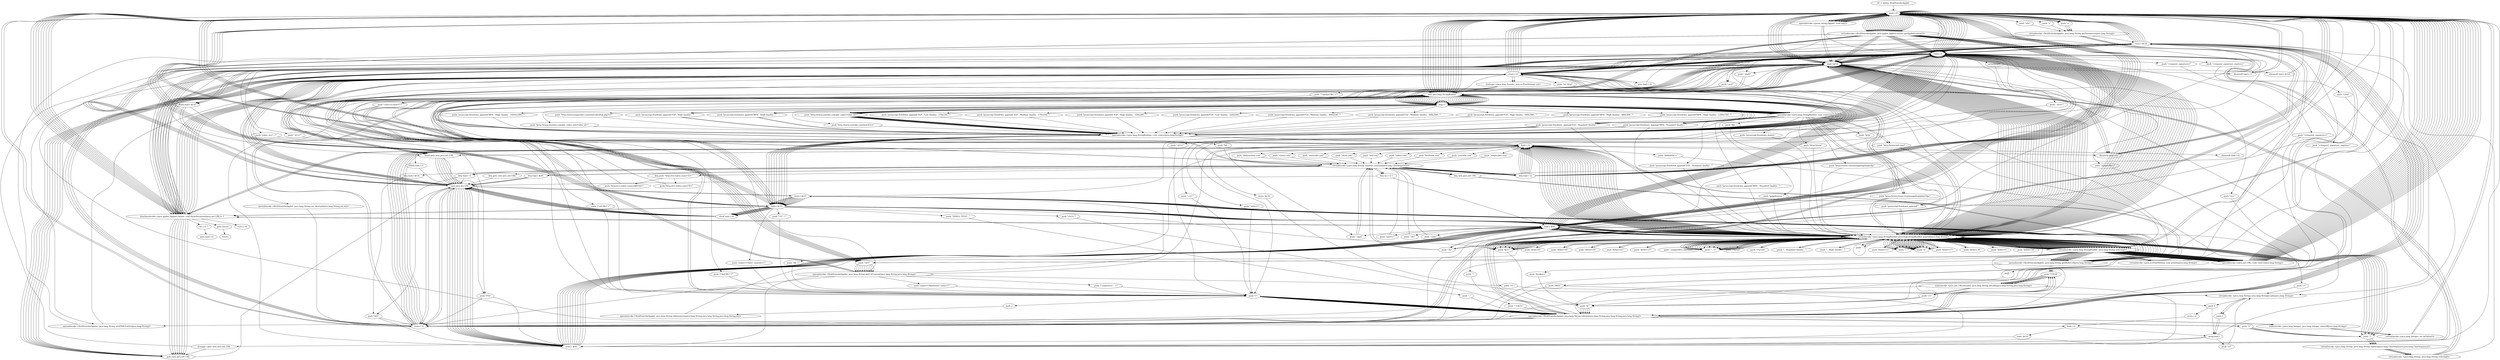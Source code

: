 digraph "" {
    "r0 := @this: KickYoutubeApplet"
    "load.r r0"
    "r0 := @this: KickYoutubeApplet"->"load.r r0";
    "push \"v\""
    "load.r r0"->"push \"v\"";
    "virtualinvoke <KickYoutubeApplet: java.lang.String getParameter(java.lang.String)>"
    "push \"v\""->"virtualinvoke <KickYoutubeApplet: java.lang.String getParameter(java.lang.String)>";
    "store.r $r16"
    "virtualinvoke <KickYoutubeApplet: java.lang.String getParameter(java.lang.String)>"->"store.r $r16";
    "store.r $r16"->"load.r r0";
    "push \"u\""
    "load.r r0"->"push \"u\"";
    "push \"u\""->"virtualinvoke <KickYoutubeApplet: java.lang.String getParameter(java.lang.String)>";
    "store.r r1"
    "virtualinvoke <KickYoutubeApplet: java.lang.String getParameter(java.lang.String)>"->"store.r r1";
    "store.r r1"->"load.r r0";
    "push \"site\""
    "load.r r0"->"push \"site\"";
    "push \"site\""->"virtualinvoke <KickYoutubeApplet: java.lang.String getParameter(java.lang.String)>";
    "store.r r2"
    "virtualinvoke <KickYoutubeApplet: java.lang.String getParameter(java.lang.String)>"->"store.r r2";
    "load.r r2"
    "store.r r2"->"load.r r2";
    "push \"youtube.com\""
    "load.r r2"->"push \"youtube.com\"";
    "virtualinvoke <java.lang.String: boolean contains(java.lang.CharSequence)>"
    "push \"youtube.com\""->"virtualinvoke <java.lang.String: boolean contains(java.lang.CharSequence)>";
    "ifeq load.r r2"
    "virtualinvoke <java.lang.String: boolean contains(java.lang.CharSequence)>"->"ifeq load.r r2";
    "ifeq load.r r2"->"load.r r0";
    "specialinvoke <javax.swing.JApplet: void init()>"
    "load.r r0"->"specialinvoke <javax.swing.JApplet: void init()>";
    "load.r $r16"
    "specialinvoke <javax.swing.JApplet: void init()>"->"load.r $r16";
    "load.r $r16"->"store.r r1";
    "store.r r1"->"load.r r0";
    "load.r r0"->"push \"u\"";
    "push \"u\""->"virtualinvoke <KickYoutubeApplet: java.lang.String getParameter(java.lang.String)>";
    "virtualinvoke <KickYoutubeApplet: java.lang.String getParameter(java.lang.String)>"->"store.r r2";
    "store.r r2"->"load.r $r16";
    "ifnonnull load.r r0"
    "load.r $r16"->"ifnonnull load.r r0";
    "ifnonnull load.r r0"->"load.r r0";
    "load.r r0"->"load.r r0";
    "load.r r0"->"load.r r2";
    "specialinvoke <KickYoutubeApplet: java.lang.String getRedirUrl(java.lang.String)>"
    "load.r r2"->"specialinvoke <KickYoutubeApplet: java.lang.String getRedirUrl(java.lang.String)>";
    "push \"UTF-8\""
    "specialinvoke <KickYoutubeApplet: java.lang.String getRedirUrl(java.lang.String)>"->"push \"UTF-8\"";
    "staticinvoke <java.net.URLDecoder: java.lang.String decode(java.lang.String,java.lang.String)>"
    "push \"UTF-8\""->"staticinvoke <java.net.URLDecoder: java.lang.String decode(java.lang.String,java.lang.String)>";
    "push \"v=\""
    "staticinvoke <java.net.URLDecoder: java.lang.String decode(java.lang.String,java.lang.String)>"->"push \"v=\"";
    "push \"&\""
    "push \"v=\""->"push \"&\"";
    "specialinvoke <KickYoutubeApplet: java.lang.String inbtwn(java.lang.String,java.lang.String,java.lang.String)>"
    "push \"&\""->"specialinvoke <KickYoutubeApplet: java.lang.String inbtwn(java.lang.String,java.lang.String,java.lang.String)>";
    "specialinvoke <KickYoutubeApplet: java.lang.String inbtwn(java.lang.String,java.lang.String,java.lang.String)>"->"store.r r1";
    "store.r r1"->"load.r r0";
    "new java.lang.StringBuilder"
    "load.r r0"->"new java.lang.StringBuilder";
    "dup1.r"
    "new java.lang.StringBuilder"->"dup1.r";
    "push \"http://www.youtube.com/get_video_info?video_id=\""
    "dup1.r"->"push \"http://www.youtube.com/get_video_info?video_id=\"";
    "specialinvoke <java.lang.StringBuilder: void <init>(java.lang.String)>"
    "push \"http://www.youtube.com/get_video_info?video_id=\""->"specialinvoke <java.lang.StringBuilder: void <init>(java.lang.String)>";
    "load.r r1"
    "specialinvoke <java.lang.StringBuilder: void <init>(java.lang.String)>"->"load.r r1";
    "virtualinvoke <java.lang.StringBuilder: java.lang.StringBuilder append(java.lang.String)>"
    "load.r r1"->"virtualinvoke <java.lang.StringBuilder: java.lang.StringBuilder append(java.lang.String)>";
    "virtualinvoke <java.lang.StringBuilder: java.lang.String toString()>"
    "virtualinvoke <java.lang.StringBuilder: java.lang.StringBuilder append(java.lang.String)>"->"virtualinvoke <java.lang.StringBuilder: java.lang.String toString()>";
    "push \"GET\""
    "virtualinvoke <java.lang.StringBuilder: java.lang.String toString()>"->"push \"GET\"";
    "specialinvoke <KickYoutubeApplet: java.lang.String getUrlContent(java.lang.String,java.lang.String)>"
    "push \"GET\""->"specialinvoke <KickYoutubeApplet: java.lang.String getUrlContent(java.lang.String,java.lang.String)>";
    "store.r $r81"
    "specialinvoke <KickYoutubeApplet: java.lang.String getUrlContent(java.lang.String,java.lang.String)>"->"store.r $r81";
    "store.r $r81"->"load.r r0";
    "load.r r0"->"new java.lang.StringBuilder";
    "new java.lang.StringBuilder"->"dup1.r";
    "push \"http://www.youtube.com/watch?v=\""
    "dup1.r"->"push \"http://www.youtube.com/watch?v=\"";
    "push \"http://www.youtube.com/watch?v=\""->"specialinvoke <java.lang.StringBuilder: void <init>(java.lang.String)>";
    "specialinvoke <java.lang.StringBuilder: void <init>(java.lang.String)>"->"load.r r1";
    "load.r r1"->"virtualinvoke <java.lang.StringBuilder: java.lang.StringBuilder append(java.lang.String)>";
    "virtualinvoke <java.lang.StringBuilder: java.lang.StringBuilder append(java.lang.String)>"->"virtualinvoke <java.lang.StringBuilder: java.lang.String toString()>";
    "virtualinvoke <java.lang.StringBuilder: java.lang.String toString()>"->"push \"GET\"";
    "push \"GET\""->"specialinvoke <KickYoutubeApplet: java.lang.String getUrlContent(java.lang.String,java.lang.String)>";
    "store.r $r33"
    "specialinvoke <KickYoutubeApplet: java.lang.String getUrlContent(java.lang.String,java.lang.String)>"->"store.r $r33";
    "store.r $r33"->"load.r r0";
    "load.r $r33"
    "load.r r0"->"load.r $r33";
    "push \"\'VIDEO_TITLE\': \'\""
    "load.r $r33"->"push \"\'VIDEO_TITLE\': \'\"";
    "push \"\',\""
    "push \"\'VIDEO_TITLE\': \'\""->"push \"\',\"";
    "push \"\',\""->"specialinvoke <KickYoutubeApplet: java.lang.String inbtwn(java.lang.String,java.lang.String,java.lang.String)>";
    "specialinvoke <KickYoutubeApplet: java.lang.String inbtwn(java.lang.String,java.lang.String,java.lang.String)>"->"store.r $r16";
    "store.r $r16"->"load.r $r16";
    "ifnonnull load.r $r16"
    "load.r $r16"->"ifnonnull load.r $r16";
    "ifnonnull load.r $r16"->"load.r r0";
    "load.r r0"->"load.r $r33";
    "push \"name=\\\"title\\\" content=\\\"\""
    "load.r $r33"->"push \"name=\\\"title\\\" content=\\\"\"";
    "push \"\\\"\""
    "push \"name=\\\"title\\\" content=\\\"\""->"push \"\\\"\"";
    "push \"\\\"\""->"specialinvoke <KickYoutubeApplet: java.lang.String inbtwn(java.lang.String,java.lang.String,java.lang.String)>";
    "specialinvoke <KickYoutubeApplet: java.lang.String inbtwn(java.lang.String,java.lang.String,java.lang.String)>"->"store.r $r16";
    "store.r $r16"->"load.r $r16";
    "load.r $r16"->"ifnonnull load.r r0";
    "ifnonnull load.r r0"->"load.r r0";
    "load.r r0"->"load.r $r33";
    "push \"<h3>&ldquo;\""
    "load.r $r33"->"push \"<h3>&ldquo;\"";
    "push \"&rdquo;</h3>\""
    "push \"<h3>&ldquo;\""->"push \"&rdquo;</h3>\"";
    "push \"&rdquo;</h3>\""->"specialinvoke <KickYoutubeApplet: java.lang.String inbtwn(java.lang.String,java.lang.String,java.lang.String)>";
    "specialinvoke <KickYoutubeApplet: java.lang.String inbtwn(java.lang.String,java.lang.String,java.lang.String)>"->"store.r $r16";
    "store.r $r16"->"load.r r0";
    "load.r r0"->"load.r $r16";
    "specialinvoke <KickYoutubeApplet: java.lang.String setHTMLEntity(java.lang.String)>"
    "load.r $r16"->"specialinvoke <KickYoutubeApplet: java.lang.String setHTMLEntity(java.lang.String)>";
    "specialinvoke <KickYoutubeApplet: java.lang.String setHTMLEntity(java.lang.String)>"->"store.r $r16";
    "store.r $r16"->"load.r r0";
    "load.r r0"->"load.r $r33";
    "push \"\\\"t\\\": \\\"\""
    "load.r $r33"->"push \"\\\"t\\\": \\\"\"";
    "push \"\\\"t\\\": \\\"\""->"push \"\\\"\"";
    "push \"\\\"\""->"specialinvoke <KickYoutubeApplet: java.lang.String inbtwn(java.lang.String,java.lang.String,java.lang.String)>";
    "specialinvoke <KickYoutubeApplet: java.lang.String inbtwn(java.lang.String,java.lang.String,java.lang.String)>"->"store.r r2";
    "store.r r2"->"load.r r2";
    "ifnonnull load.r r2"
    "load.r r2"->"ifnonnull load.r r2";
    "ifnonnull load.r r2"->"load.r r0";
    "load.r r0"->"load.r $r33";
    "push \"&t=\""
    "load.r $r33"->"push \"&t=\"";
    "push \"&t=\""->"push \"&\"";
    "push \"&\""->"specialinvoke <KickYoutubeApplet: java.lang.String inbtwn(java.lang.String,java.lang.String,java.lang.String)>";
    "specialinvoke <KickYoutubeApplet: java.lang.String inbtwn(java.lang.String,java.lang.String,java.lang.String)>"->"store.r r2";
    "store.r r2"->"load.r r2";
    "load.r r2"->"ifnonnull load.r r0";
    "ifnonnull load.r r0"->"load.r r0";
    "load.r $r81"
    "load.r r0"->"load.r $r81";
    "push \"&token=\""
    "load.r $r81"->"push \"&token=\"";
    "push \"&token=\""->"push \"&\"";
    "push \"&\""->"specialinvoke <KickYoutubeApplet: java.lang.String inbtwn(java.lang.String,java.lang.String,java.lang.String)>";
    "specialinvoke <KickYoutubeApplet: java.lang.String inbtwn(java.lang.String,java.lang.String,java.lang.String)>"->"store.r r2";
    "store.r r2"->"load.r r0";
    "load.r r0"->"new java.lang.StringBuilder";
    "new java.lang.StringBuilder"->"dup1.r";
    "push \"http://www.youtube.com/get_video?video_id=\""
    "dup1.r"->"push \"http://www.youtube.com/get_video?video_id=\"";
    "push \"http://www.youtube.com/get_video?video_id=\""->"specialinvoke <java.lang.StringBuilder: void <init>(java.lang.String)>";
    "specialinvoke <java.lang.StringBuilder: void <init>(java.lang.String)>"->"load.r r1";
    "load.r r1"->"virtualinvoke <java.lang.StringBuilder: java.lang.StringBuilder append(java.lang.String)>";
    "virtualinvoke <java.lang.StringBuilder: java.lang.StringBuilder append(java.lang.String)>"->"push \"&t=\"";
    "push \"&t=\""->"virtualinvoke <java.lang.StringBuilder: java.lang.StringBuilder append(java.lang.String)>";
    "virtualinvoke <java.lang.StringBuilder: java.lang.StringBuilder append(java.lang.String)>"->"load.r r2";
    "load.r r2"->"virtualinvoke <java.lang.StringBuilder: java.lang.StringBuilder append(java.lang.String)>";
    "push \"&fmt=13\""
    "virtualinvoke <java.lang.StringBuilder: java.lang.StringBuilder append(java.lang.String)>"->"push \"&fmt=13\"";
    "push \"&fmt=13\""->"virtualinvoke <java.lang.StringBuilder: java.lang.StringBuilder append(java.lang.String)>";
    "virtualinvoke <java.lang.StringBuilder: java.lang.StringBuilder append(java.lang.String)>"->"virtualinvoke <java.lang.StringBuilder: java.lang.String toString()>";
    "virtualinvoke <java.lang.StringBuilder: java.lang.String toString()>"->"specialinvoke <KickYoutubeApplet: java.lang.String getRedirUrl(java.lang.String)>";
    "specialinvoke <KickYoutubeApplet: java.lang.String getRedirUrl(java.lang.String)>"->"store.r $r33";
    "store.r $r33"->"load.r $r33";
    "ifnull load.r r0"
    "load.r $r33"->"ifnull load.r r0";
    "new java.net.URL"
    "ifnull load.r r0"->"new java.net.URL";
    "new java.net.URL"->"store.r $r81";
    "store.r $r81"->"load.r $r81";
    "load.r $r81"->"new java.lang.StringBuilder";
    "new java.lang.StringBuilder"->"dup1.r";
    "push \"javascript:freedown_append(\'3GP\', \'Low Quality - 176x144\', \'\""
    "dup1.r"->"push \"javascript:freedown_append(\'3GP\', \'Low Quality - 176x144\', \'\"";
    "push \"javascript:freedown_append(\'3GP\', \'Low Quality - 176x144\', \'\""->"specialinvoke <java.lang.StringBuilder: void <init>(java.lang.String)>";
    "specialinvoke <java.lang.StringBuilder: void <init>(java.lang.String)>"->"load.r $r33";
    "load.r $r33"->"virtualinvoke <java.lang.StringBuilder: java.lang.StringBuilder append(java.lang.String)>";
    "push \"\', \'\""
    "virtualinvoke <java.lang.StringBuilder: java.lang.StringBuilder append(java.lang.String)>"->"push \"\', \'\"";
    "push \"\', \'\""->"virtualinvoke <java.lang.StringBuilder: java.lang.StringBuilder append(java.lang.String)>";
    "virtualinvoke <java.lang.StringBuilder: java.lang.StringBuilder append(java.lang.String)>"->"load.r $r16";
    "load.r $r16"->"virtualinvoke <java.lang.StringBuilder: java.lang.StringBuilder append(java.lang.String)>";
    "push \"\');\""
    "virtualinvoke <java.lang.StringBuilder: java.lang.StringBuilder append(java.lang.String)>"->"push \"\');\"";
    "push \"\');\""->"virtualinvoke <java.lang.StringBuilder: java.lang.StringBuilder append(java.lang.String)>";
    "virtualinvoke <java.lang.StringBuilder: java.lang.StringBuilder append(java.lang.String)>"->"virtualinvoke <java.lang.StringBuilder: java.lang.String toString()>";
    "specialinvoke <java.net.URL: void <init>(java.lang.String)>"
    "virtualinvoke <java.lang.StringBuilder: java.lang.String toString()>"->"specialinvoke <java.net.URL: void <init>(java.lang.String)>";
    "specialinvoke <java.net.URL: void <init>(java.lang.String)>"->"load.r r0";
    "virtualinvoke <KickYoutubeApplet: java.applet.AppletContext getAppletContext()>"
    "load.r r0"->"virtualinvoke <KickYoutubeApplet: java.applet.AppletContext getAppletContext()>";
    "virtualinvoke <KickYoutubeApplet: java.applet.AppletContext getAppletContext()>"->"load.r $r81";
    "interfaceinvoke <java.applet.AppletContext: void showDocument(java.net.URL)> 1"
    "load.r $r81"->"interfaceinvoke <java.applet.AppletContext: void showDocument(java.net.URL)> 1";
    "interfaceinvoke <java.applet.AppletContext: void showDocument(java.net.URL)> 1"->"load.r r0";
    "load.r r0"->"new java.lang.StringBuilder";
    "new java.lang.StringBuilder"->"dup1.r";
    "dup1.r"->"push \"http://www.youtube.com/get_video?video_id=\"";
    "push \"http://www.youtube.com/get_video?video_id=\""->"specialinvoke <java.lang.StringBuilder: void <init>(java.lang.String)>";
    "specialinvoke <java.lang.StringBuilder: void <init>(java.lang.String)>"->"load.r r1";
    "load.r r1"->"virtualinvoke <java.lang.StringBuilder: java.lang.StringBuilder append(java.lang.String)>";
    "virtualinvoke <java.lang.StringBuilder: java.lang.StringBuilder append(java.lang.String)>"->"push \"&t=\"";
    "push \"&t=\""->"virtualinvoke <java.lang.StringBuilder: java.lang.StringBuilder append(java.lang.String)>";
    "virtualinvoke <java.lang.StringBuilder: java.lang.StringBuilder append(java.lang.String)>"->"load.r r2";
    "load.r r2"->"virtualinvoke <java.lang.StringBuilder: java.lang.StringBuilder append(java.lang.String)>";
    "push \"&fmt=17\""
    "virtualinvoke <java.lang.StringBuilder: java.lang.StringBuilder append(java.lang.String)>"->"push \"&fmt=17\"";
    "push \"&fmt=17\""->"virtualinvoke <java.lang.StringBuilder: java.lang.StringBuilder append(java.lang.String)>";
    "virtualinvoke <java.lang.StringBuilder: java.lang.StringBuilder append(java.lang.String)>"->"virtualinvoke <java.lang.StringBuilder: java.lang.String toString()>";
    "virtualinvoke <java.lang.StringBuilder: java.lang.String toString()>"->"specialinvoke <KickYoutubeApplet: java.lang.String getRedirUrl(java.lang.String)>";
    "specialinvoke <KickYoutubeApplet: java.lang.String getRedirUrl(java.lang.String)>"->"store.r $r33";
    "store.r $r33"->"load.r $r33";
    "load.r $r33"->"ifnull load.r r0";
    "ifnull load.r r0"->"new java.net.URL";
    "new java.net.URL"->"store.r $r81";
    "store.r $r81"->"load.r $r81";
    "load.r $r81"->"new java.lang.StringBuilder";
    "new java.lang.StringBuilder"->"dup1.r";
    "push \"javascript:freedown_append(\'3GP\', \'Medium Quality - 176x144\', \'\""
    "dup1.r"->"push \"javascript:freedown_append(\'3GP\', \'Medium Quality - 176x144\', \'\"";
    "push \"javascript:freedown_append(\'3GP\', \'Medium Quality - 176x144\', \'\""->"specialinvoke <java.lang.StringBuilder: void <init>(java.lang.String)>";
    "specialinvoke <java.lang.StringBuilder: void <init>(java.lang.String)>"->"load.r $r33";
    "load.r $r33"->"virtualinvoke <java.lang.StringBuilder: java.lang.StringBuilder append(java.lang.String)>";
    "virtualinvoke <java.lang.StringBuilder: java.lang.StringBuilder append(java.lang.String)>"->"push \"\', \'\"";
    "push \"\', \'\""->"virtualinvoke <java.lang.StringBuilder: java.lang.StringBuilder append(java.lang.String)>";
    "virtualinvoke <java.lang.StringBuilder: java.lang.StringBuilder append(java.lang.String)>"->"load.r $r16";
    "load.r $r16"->"virtualinvoke <java.lang.StringBuilder: java.lang.StringBuilder append(java.lang.String)>";
    "virtualinvoke <java.lang.StringBuilder: java.lang.StringBuilder append(java.lang.String)>"->"push \"\');\"";
    "push \"\');\""->"virtualinvoke <java.lang.StringBuilder: java.lang.StringBuilder append(java.lang.String)>";
    "virtualinvoke <java.lang.StringBuilder: java.lang.StringBuilder append(java.lang.String)>"->"virtualinvoke <java.lang.StringBuilder: java.lang.String toString()>";
    "virtualinvoke <java.lang.StringBuilder: java.lang.String toString()>"->"specialinvoke <java.net.URL: void <init>(java.lang.String)>";
    "specialinvoke <java.net.URL: void <init>(java.lang.String)>"->"load.r r0";
    "load.r r0"->"virtualinvoke <KickYoutubeApplet: java.applet.AppletContext getAppletContext()>";
    "virtualinvoke <KickYoutubeApplet: java.applet.AppletContext getAppletContext()>"->"load.r $r81";
    "load.r $r81"->"interfaceinvoke <java.applet.AppletContext: void showDocument(java.net.URL)> 1";
    "interfaceinvoke <java.applet.AppletContext: void showDocument(java.net.URL)> 1"->"load.r r0";
    "load.r r0"->"new java.lang.StringBuilder";
    "new java.lang.StringBuilder"->"dup1.r";
    "dup1.r"->"push \"http://www.youtube.com/get_video?video_id=\"";
    "push \"http://www.youtube.com/get_video?video_id=\""->"specialinvoke <java.lang.StringBuilder: void <init>(java.lang.String)>";
    "specialinvoke <java.lang.StringBuilder: void <init>(java.lang.String)>"->"load.r r1";
    "load.r r1"->"virtualinvoke <java.lang.StringBuilder: java.lang.StringBuilder append(java.lang.String)>";
    "virtualinvoke <java.lang.StringBuilder: java.lang.StringBuilder append(java.lang.String)>"->"push \"&t=\"";
    "push \"&t=\""->"virtualinvoke <java.lang.StringBuilder: java.lang.StringBuilder append(java.lang.String)>";
    "virtualinvoke <java.lang.StringBuilder: java.lang.StringBuilder append(java.lang.String)>"->"load.r r2";
    "load.r r2"->"virtualinvoke <java.lang.StringBuilder: java.lang.StringBuilder append(java.lang.String)>";
    "push \"&fmt=36\""
    "virtualinvoke <java.lang.StringBuilder: java.lang.StringBuilder append(java.lang.String)>"->"push \"&fmt=36\"";
    "push \"&fmt=36\""->"virtualinvoke <java.lang.StringBuilder: java.lang.StringBuilder append(java.lang.String)>";
    "virtualinvoke <java.lang.StringBuilder: java.lang.StringBuilder append(java.lang.String)>"->"virtualinvoke <java.lang.StringBuilder: java.lang.String toString()>";
    "virtualinvoke <java.lang.StringBuilder: java.lang.String toString()>"->"specialinvoke <KickYoutubeApplet: java.lang.String getRedirUrl(java.lang.String)>";
    "specialinvoke <KickYoutubeApplet: java.lang.String getRedirUrl(java.lang.String)>"->"store.r $r33";
    "store.r $r33"->"load.r $r33";
    "load.r $r33"->"ifnull load.r r0";
    "ifnull load.r r0"->"new java.net.URL";
    "new java.net.URL"->"store.r $r81";
    "store.r $r81"->"load.r $r81";
    "load.r $r81"->"new java.lang.StringBuilder";
    "new java.lang.StringBuilder"->"dup1.r";
    "push \"javascript:freedown_append(\'3GP\', \'High Quality - 320x240\', \'\""
    "dup1.r"->"push \"javascript:freedown_append(\'3GP\', \'High Quality - 320x240\', \'\"";
    "push \"javascript:freedown_append(\'3GP\', \'High Quality - 320x240\', \'\""->"specialinvoke <java.lang.StringBuilder: void <init>(java.lang.String)>";
    "specialinvoke <java.lang.StringBuilder: void <init>(java.lang.String)>"->"load.r $r33";
    "load.r $r33"->"virtualinvoke <java.lang.StringBuilder: java.lang.StringBuilder append(java.lang.String)>";
    "virtualinvoke <java.lang.StringBuilder: java.lang.StringBuilder append(java.lang.String)>"->"push \"\', \'\"";
    "push \"\', \'\""->"virtualinvoke <java.lang.StringBuilder: java.lang.StringBuilder append(java.lang.String)>";
    "virtualinvoke <java.lang.StringBuilder: java.lang.StringBuilder append(java.lang.String)>"->"load.r $r16";
    "load.r $r16"->"virtualinvoke <java.lang.StringBuilder: java.lang.StringBuilder append(java.lang.String)>";
    "virtualinvoke <java.lang.StringBuilder: java.lang.StringBuilder append(java.lang.String)>"->"push \"\');\"";
    "push \"\');\""->"virtualinvoke <java.lang.StringBuilder: java.lang.StringBuilder append(java.lang.String)>";
    "virtualinvoke <java.lang.StringBuilder: java.lang.StringBuilder append(java.lang.String)>"->"virtualinvoke <java.lang.StringBuilder: java.lang.String toString()>";
    "virtualinvoke <java.lang.StringBuilder: java.lang.String toString()>"->"specialinvoke <java.net.URL: void <init>(java.lang.String)>";
    "specialinvoke <java.net.URL: void <init>(java.lang.String)>"->"load.r r0";
    "load.r r0"->"virtualinvoke <KickYoutubeApplet: java.applet.AppletContext getAppletContext()>";
    "virtualinvoke <KickYoutubeApplet: java.applet.AppletContext getAppletContext()>"->"load.r $r81";
    "load.r $r81"->"interfaceinvoke <java.applet.AppletContext: void showDocument(java.net.URL)> 1";
    "interfaceinvoke <java.applet.AppletContext: void showDocument(java.net.URL)> 1"->"load.r r0";
    "load.r r0"->"new java.lang.StringBuilder";
    "new java.lang.StringBuilder"->"dup1.r";
    "dup1.r"->"push \"http://www.youtube.com/get_video?video_id=\"";
    "push \"http://www.youtube.com/get_video?video_id=\""->"specialinvoke <java.lang.StringBuilder: void <init>(java.lang.String)>";
    "specialinvoke <java.lang.StringBuilder: void <init>(java.lang.String)>"->"load.r r1";
    "load.r r1"->"virtualinvoke <java.lang.StringBuilder: java.lang.StringBuilder append(java.lang.String)>";
    "virtualinvoke <java.lang.StringBuilder: java.lang.StringBuilder append(java.lang.String)>"->"push \"&t=\"";
    "push \"&t=\""->"virtualinvoke <java.lang.StringBuilder: java.lang.StringBuilder append(java.lang.String)>";
    "virtualinvoke <java.lang.StringBuilder: java.lang.StringBuilder append(java.lang.String)>"->"load.r r2";
    "load.r r2"->"virtualinvoke <java.lang.StringBuilder: java.lang.StringBuilder append(java.lang.String)>";
    "push \"&fmt=5\""
    "virtualinvoke <java.lang.StringBuilder: java.lang.StringBuilder append(java.lang.String)>"->"push \"&fmt=5\"";
    "push \"&fmt=5\""->"virtualinvoke <java.lang.StringBuilder: java.lang.StringBuilder append(java.lang.String)>";
    "virtualinvoke <java.lang.StringBuilder: java.lang.StringBuilder append(java.lang.String)>"->"virtualinvoke <java.lang.StringBuilder: java.lang.String toString()>";
    "virtualinvoke <java.lang.StringBuilder: java.lang.String toString()>"->"specialinvoke <KickYoutubeApplet: java.lang.String getRedirUrl(java.lang.String)>";
    "specialinvoke <KickYoutubeApplet: java.lang.String getRedirUrl(java.lang.String)>"->"store.r $r33";
    "store.r $r33"->"load.r $r33";
    "load.r $r33"->"ifnull load.r r0";
    "ifnull load.r r0"->"new java.net.URL";
    "new java.net.URL"->"store.r $r81";
    "store.r $r81"->"load.r $r81";
    "load.r $r81"->"new java.lang.StringBuilder";
    "new java.lang.StringBuilder"->"dup1.r";
    "push \"javascript:freedown_append(\'FLV\', \'Low Quality - 320x240\', \'\""
    "dup1.r"->"push \"javascript:freedown_append(\'FLV\', \'Low Quality - 320x240\', \'\"";
    "push \"javascript:freedown_append(\'FLV\', \'Low Quality - 320x240\', \'\""->"specialinvoke <java.lang.StringBuilder: void <init>(java.lang.String)>";
    "specialinvoke <java.lang.StringBuilder: void <init>(java.lang.String)>"->"load.r $r33";
    "load.r $r33"->"virtualinvoke <java.lang.StringBuilder: java.lang.StringBuilder append(java.lang.String)>";
    "virtualinvoke <java.lang.StringBuilder: java.lang.StringBuilder append(java.lang.String)>"->"push \"\', \'\"";
    "push \"\', \'\""->"virtualinvoke <java.lang.StringBuilder: java.lang.StringBuilder append(java.lang.String)>";
    "virtualinvoke <java.lang.StringBuilder: java.lang.StringBuilder append(java.lang.String)>"->"load.r $r16";
    "load.r $r16"->"virtualinvoke <java.lang.StringBuilder: java.lang.StringBuilder append(java.lang.String)>";
    "virtualinvoke <java.lang.StringBuilder: java.lang.StringBuilder append(java.lang.String)>"->"push \"\');\"";
    "push \"\');\""->"virtualinvoke <java.lang.StringBuilder: java.lang.StringBuilder append(java.lang.String)>";
    "virtualinvoke <java.lang.StringBuilder: java.lang.StringBuilder append(java.lang.String)>"->"virtualinvoke <java.lang.StringBuilder: java.lang.String toString()>";
    "virtualinvoke <java.lang.StringBuilder: java.lang.String toString()>"->"specialinvoke <java.net.URL: void <init>(java.lang.String)>";
    "specialinvoke <java.net.URL: void <init>(java.lang.String)>"->"load.r r0";
    "load.r r0"->"virtualinvoke <KickYoutubeApplet: java.applet.AppletContext getAppletContext()>";
    "virtualinvoke <KickYoutubeApplet: java.applet.AppletContext getAppletContext()>"->"load.r $r81";
    "load.r $r81"->"interfaceinvoke <java.applet.AppletContext: void showDocument(java.net.URL)> 1";
    "interfaceinvoke <java.applet.AppletContext: void showDocument(java.net.URL)> 1"->"load.r r0";
    "load.r r0"->"new java.lang.StringBuilder";
    "new java.lang.StringBuilder"->"dup1.r";
    "dup1.r"->"push \"http://www.youtube.com/get_video?video_id=\"";
    "push \"http://www.youtube.com/get_video?video_id=\""->"specialinvoke <java.lang.StringBuilder: void <init>(java.lang.String)>";
    "specialinvoke <java.lang.StringBuilder: void <init>(java.lang.String)>"->"load.r r1";
    "load.r r1"->"virtualinvoke <java.lang.StringBuilder: java.lang.StringBuilder append(java.lang.String)>";
    "virtualinvoke <java.lang.StringBuilder: java.lang.StringBuilder append(java.lang.String)>"->"push \"&t=\"";
    "push \"&t=\""->"virtualinvoke <java.lang.StringBuilder: java.lang.StringBuilder append(java.lang.String)>";
    "virtualinvoke <java.lang.StringBuilder: java.lang.StringBuilder append(java.lang.String)>"->"load.r r2";
    "load.r r2"->"virtualinvoke <java.lang.StringBuilder: java.lang.StringBuilder append(java.lang.String)>";
    "push \"&fmt=34\""
    "virtualinvoke <java.lang.StringBuilder: java.lang.StringBuilder append(java.lang.String)>"->"push \"&fmt=34\"";
    "push \"&fmt=34\""->"virtualinvoke <java.lang.StringBuilder: java.lang.StringBuilder append(java.lang.String)>";
    "virtualinvoke <java.lang.StringBuilder: java.lang.StringBuilder append(java.lang.String)>"->"virtualinvoke <java.lang.StringBuilder: java.lang.String toString()>";
    "virtualinvoke <java.lang.StringBuilder: java.lang.String toString()>"->"specialinvoke <KickYoutubeApplet: java.lang.String getRedirUrl(java.lang.String)>";
    "specialinvoke <KickYoutubeApplet: java.lang.String getRedirUrl(java.lang.String)>"->"store.r $r33";
    "store.r $r33"->"load.r $r33";
    "load.r $r33"->"ifnull load.r r0";
    "ifnull load.r r0"->"new java.net.URL";
    "new java.net.URL"->"store.r $r81";
    "store.r $r81"->"load.r $r81";
    "load.r $r81"->"new java.lang.StringBuilder";
    "new java.lang.StringBuilder"->"dup1.r";
    "push \"javascript:freedown_append(\'FLV\', \'Medium Quality - 400x226\', \'\""
    "dup1.r"->"push \"javascript:freedown_append(\'FLV\', \'Medium Quality - 400x226\', \'\"";
    "push \"javascript:freedown_append(\'FLV\', \'Medium Quality - 400x226\', \'\""->"specialinvoke <java.lang.StringBuilder: void <init>(java.lang.String)>";
    "specialinvoke <java.lang.StringBuilder: void <init>(java.lang.String)>"->"load.r $r33";
    "load.r $r33"->"virtualinvoke <java.lang.StringBuilder: java.lang.StringBuilder append(java.lang.String)>";
    "virtualinvoke <java.lang.StringBuilder: java.lang.StringBuilder append(java.lang.String)>"->"push \"\', \'\"";
    "push \"\', \'\""->"virtualinvoke <java.lang.StringBuilder: java.lang.StringBuilder append(java.lang.String)>";
    "virtualinvoke <java.lang.StringBuilder: java.lang.StringBuilder append(java.lang.String)>"->"load.r $r16";
    "load.r $r16"->"virtualinvoke <java.lang.StringBuilder: java.lang.StringBuilder append(java.lang.String)>";
    "virtualinvoke <java.lang.StringBuilder: java.lang.StringBuilder append(java.lang.String)>"->"push \"\');\"";
    "push \"\');\""->"virtualinvoke <java.lang.StringBuilder: java.lang.StringBuilder append(java.lang.String)>";
    "virtualinvoke <java.lang.StringBuilder: java.lang.StringBuilder append(java.lang.String)>"->"virtualinvoke <java.lang.StringBuilder: java.lang.String toString()>";
    "virtualinvoke <java.lang.StringBuilder: java.lang.String toString()>"->"specialinvoke <java.net.URL: void <init>(java.lang.String)>";
    "specialinvoke <java.net.URL: void <init>(java.lang.String)>"->"load.r r0";
    "load.r r0"->"virtualinvoke <KickYoutubeApplet: java.applet.AppletContext getAppletContext()>";
    "virtualinvoke <KickYoutubeApplet: java.applet.AppletContext getAppletContext()>"->"load.r $r81";
    "load.r $r81"->"interfaceinvoke <java.applet.AppletContext: void showDocument(java.net.URL)> 1";
    "interfaceinvoke <java.applet.AppletContext: void showDocument(java.net.URL)> 1"->"load.r r0";
    "load.r r0"->"new java.lang.StringBuilder";
    "new java.lang.StringBuilder"->"dup1.r";
    "dup1.r"->"push \"http://www.youtube.com/get_video?video_id=\"";
    "push \"http://www.youtube.com/get_video?video_id=\""->"specialinvoke <java.lang.StringBuilder: void <init>(java.lang.String)>";
    "specialinvoke <java.lang.StringBuilder: void <init>(java.lang.String)>"->"load.r r1";
    "load.r r1"->"virtualinvoke <java.lang.StringBuilder: java.lang.StringBuilder append(java.lang.String)>";
    "virtualinvoke <java.lang.StringBuilder: java.lang.StringBuilder append(java.lang.String)>"->"push \"&t=\"";
    "push \"&t=\""->"virtualinvoke <java.lang.StringBuilder: java.lang.StringBuilder append(java.lang.String)>";
    "virtualinvoke <java.lang.StringBuilder: java.lang.StringBuilder append(java.lang.String)>"->"load.r r2";
    "load.r r2"->"virtualinvoke <java.lang.StringBuilder: java.lang.StringBuilder append(java.lang.String)>";
    "push \"&fmt=6\""
    "virtualinvoke <java.lang.StringBuilder: java.lang.StringBuilder append(java.lang.String)>"->"push \"&fmt=6\"";
    "push \"&fmt=6\""->"virtualinvoke <java.lang.StringBuilder: java.lang.StringBuilder append(java.lang.String)>";
    "virtualinvoke <java.lang.StringBuilder: java.lang.StringBuilder append(java.lang.String)>"->"virtualinvoke <java.lang.StringBuilder: java.lang.String toString()>";
    "virtualinvoke <java.lang.StringBuilder: java.lang.String toString()>"->"specialinvoke <KickYoutubeApplet: java.lang.String getRedirUrl(java.lang.String)>";
    "specialinvoke <KickYoutubeApplet: java.lang.String getRedirUrl(java.lang.String)>"->"store.r $r33";
    "store.r $r33"->"load.r $r33";
    "load.r $r33"->"ifnull load.r r0";
    "ifnull load.r r0"->"new java.net.URL";
    "new java.net.URL"->"store.r $r81";
    "store.r $r81"->"load.r $r81";
    "load.r $r81"->"new java.lang.StringBuilder";
    "new java.lang.StringBuilder"->"dup1.r";
    "push \"javascript:freedown_append(\'FLV\', \'Medium Quality - 480x360\', \'\""
    "dup1.r"->"push \"javascript:freedown_append(\'FLV\', \'Medium Quality - 480x360\', \'\"";
    "push \"javascript:freedown_append(\'FLV\', \'Medium Quality - 480x360\', \'\""->"specialinvoke <java.lang.StringBuilder: void <init>(java.lang.String)>";
    "specialinvoke <java.lang.StringBuilder: void <init>(java.lang.String)>"->"load.r $r33";
    "load.r $r33"->"virtualinvoke <java.lang.StringBuilder: java.lang.StringBuilder append(java.lang.String)>";
    "virtualinvoke <java.lang.StringBuilder: java.lang.StringBuilder append(java.lang.String)>"->"push \"\', \'\"";
    "push \"\', \'\""->"virtualinvoke <java.lang.StringBuilder: java.lang.StringBuilder append(java.lang.String)>";
    "virtualinvoke <java.lang.StringBuilder: java.lang.StringBuilder append(java.lang.String)>"->"load.r $r16";
    "load.r $r16"->"virtualinvoke <java.lang.StringBuilder: java.lang.StringBuilder append(java.lang.String)>";
    "virtualinvoke <java.lang.StringBuilder: java.lang.StringBuilder append(java.lang.String)>"->"push \"\');\"";
    "push \"\');\""->"virtualinvoke <java.lang.StringBuilder: java.lang.StringBuilder append(java.lang.String)>";
    "virtualinvoke <java.lang.StringBuilder: java.lang.StringBuilder append(java.lang.String)>"->"virtualinvoke <java.lang.StringBuilder: java.lang.String toString()>";
    "virtualinvoke <java.lang.StringBuilder: java.lang.String toString()>"->"specialinvoke <java.net.URL: void <init>(java.lang.String)>";
    "specialinvoke <java.net.URL: void <init>(java.lang.String)>"->"load.r r0";
    "load.r r0"->"virtualinvoke <KickYoutubeApplet: java.applet.AppletContext getAppletContext()>";
    "virtualinvoke <KickYoutubeApplet: java.applet.AppletContext getAppletContext()>"->"load.r $r81";
    "load.r $r81"->"interfaceinvoke <java.applet.AppletContext: void showDocument(java.net.URL)> 1";
    "interfaceinvoke <java.applet.AppletContext: void showDocument(java.net.URL)> 1"->"load.r r0";
    "load.r r0"->"new java.lang.StringBuilder";
    "new java.lang.StringBuilder"->"dup1.r";
    "dup1.r"->"push \"http://www.youtube.com/get_video?video_id=\"";
    "push \"http://www.youtube.com/get_video?video_id=\""->"specialinvoke <java.lang.StringBuilder: void <init>(java.lang.String)>";
    "specialinvoke <java.lang.StringBuilder: void <init>(java.lang.String)>"->"load.r r1";
    "load.r r1"->"virtualinvoke <java.lang.StringBuilder: java.lang.StringBuilder append(java.lang.String)>";
    "virtualinvoke <java.lang.StringBuilder: java.lang.StringBuilder append(java.lang.String)>"->"push \"&t=\"";
    "push \"&t=\""->"virtualinvoke <java.lang.StringBuilder: java.lang.StringBuilder append(java.lang.String)>";
    "virtualinvoke <java.lang.StringBuilder: java.lang.StringBuilder append(java.lang.String)>"->"load.r r2";
    "load.r r2"->"virtualinvoke <java.lang.StringBuilder: java.lang.StringBuilder append(java.lang.String)>";
    "push \"&fmt=35\""
    "virtualinvoke <java.lang.StringBuilder: java.lang.StringBuilder append(java.lang.String)>"->"push \"&fmt=35\"";
    "push \"&fmt=35\""->"virtualinvoke <java.lang.StringBuilder: java.lang.StringBuilder append(java.lang.String)>";
    "virtualinvoke <java.lang.StringBuilder: java.lang.StringBuilder append(java.lang.String)>"->"virtualinvoke <java.lang.StringBuilder: java.lang.String toString()>";
    "virtualinvoke <java.lang.StringBuilder: java.lang.String toString()>"->"specialinvoke <KickYoutubeApplet: java.lang.String getRedirUrl(java.lang.String)>";
    "specialinvoke <KickYoutubeApplet: java.lang.String getRedirUrl(java.lang.String)>"->"store.r $r33";
    "store.r $r33"->"load.r $r33";
    "load.r $r33"->"ifnull load.r r0";
    "ifnull load.r r0"->"new java.net.URL";
    "new java.net.URL"->"store.r $r81";
    "store.r $r81"->"load.r $r81";
    "load.r $r81"->"new java.lang.StringBuilder";
    "new java.lang.StringBuilder"->"dup1.r";
    "push \"javascript:freedown_append(\'FLV\', \'High Quality - 640x380\', \'\""
    "dup1.r"->"push \"javascript:freedown_append(\'FLV\', \'High Quality - 640x380\', \'\"";
    "push \"javascript:freedown_append(\'FLV\', \'High Quality - 640x380\', \'\""->"specialinvoke <java.lang.StringBuilder: void <init>(java.lang.String)>";
    "specialinvoke <java.lang.StringBuilder: void <init>(java.lang.String)>"->"load.r $r33";
    "load.r $r33"->"virtualinvoke <java.lang.StringBuilder: java.lang.StringBuilder append(java.lang.String)>";
    "virtualinvoke <java.lang.StringBuilder: java.lang.StringBuilder append(java.lang.String)>"->"push \"\', \'\"";
    "push \"\', \'\""->"virtualinvoke <java.lang.StringBuilder: java.lang.StringBuilder append(java.lang.String)>";
    "virtualinvoke <java.lang.StringBuilder: java.lang.StringBuilder append(java.lang.String)>"->"load.r $r16";
    "load.r $r16"->"virtualinvoke <java.lang.StringBuilder: java.lang.StringBuilder append(java.lang.String)>";
    "virtualinvoke <java.lang.StringBuilder: java.lang.StringBuilder append(java.lang.String)>"->"push \"\');\"";
    "push \"\');\""->"virtualinvoke <java.lang.StringBuilder: java.lang.StringBuilder append(java.lang.String)>";
    "virtualinvoke <java.lang.StringBuilder: java.lang.StringBuilder append(java.lang.String)>"->"virtualinvoke <java.lang.StringBuilder: java.lang.String toString()>";
    "virtualinvoke <java.lang.StringBuilder: java.lang.String toString()>"->"specialinvoke <java.net.URL: void <init>(java.lang.String)>";
    "specialinvoke <java.net.URL: void <init>(java.lang.String)>"->"load.r r0";
    "load.r r0"->"virtualinvoke <KickYoutubeApplet: java.applet.AppletContext getAppletContext()>";
    "virtualinvoke <KickYoutubeApplet: java.applet.AppletContext getAppletContext()>"->"load.r $r81";
    "load.r $r81"->"interfaceinvoke <java.applet.AppletContext: void showDocument(java.net.URL)> 1";
    "interfaceinvoke <java.applet.AppletContext: void showDocument(java.net.URL)> 1"->"load.r r0";
    "load.r r0"->"new java.lang.StringBuilder";
    "new java.lang.StringBuilder"->"dup1.r";
    "dup1.r"->"push \"http://www.youtube.com/get_video?video_id=\"";
    "push \"http://www.youtube.com/get_video?video_id=\""->"specialinvoke <java.lang.StringBuilder: void <init>(java.lang.String)>";
    "specialinvoke <java.lang.StringBuilder: void <init>(java.lang.String)>"->"load.r r1";
    "load.r r1"->"virtualinvoke <java.lang.StringBuilder: java.lang.StringBuilder append(java.lang.String)>";
    "virtualinvoke <java.lang.StringBuilder: java.lang.StringBuilder append(java.lang.String)>"->"push \"&t=\"";
    "push \"&t=\""->"virtualinvoke <java.lang.StringBuilder: java.lang.StringBuilder append(java.lang.String)>";
    "virtualinvoke <java.lang.StringBuilder: java.lang.StringBuilder append(java.lang.String)>"->"load.r r2";
    "load.r r2"->"virtualinvoke <java.lang.StringBuilder: java.lang.StringBuilder append(java.lang.String)>";
    "push \"&fmt=18\""
    "virtualinvoke <java.lang.StringBuilder: java.lang.StringBuilder append(java.lang.String)>"->"push \"&fmt=18\"";
    "push \"&fmt=18\""->"virtualinvoke <java.lang.StringBuilder: java.lang.StringBuilder append(java.lang.String)>";
    "virtualinvoke <java.lang.StringBuilder: java.lang.StringBuilder append(java.lang.String)>"->"virtualinvoke <java.lang.StringBuilder: java.lang.String toString()>";
    "virtualinvoke <java.lang.StringBuilder: java.lang.String toString()>"->"specialinvoke <KickYoutubeApplet: java.lang.String getRedirUrl(java.lang.String)>";
    "specialinvoke <KickYoutubeApplet: java.lang.String getRedirUrl(java.lang.String)>"->"store.r $r33";
    "store.r $r33"->"load.r $r33";
    "load.r $r33"->"ifnull load.r r0";
    "ifnull load.r r0"->"new java.net.URL";
    "new java.net.URL"->"store.r $r81";
    "store.r $r81"->"load.r $r81";
    "load.r $r81"->"new java.lang.StringBuilder";
    "new java.lang.StringBuilder"->"dup1.r";
    "push \"javascript:freedown_append(\'MP4\', \'High Quality - 480x360\', \'\""
    "dup1.r"->"push \"javascript:freedown_append(\'MP4\', \'High Quality - 480x360\', \'\"";
    "push \"javascript:freedown_append(\'MP4\', \'High Quality - 480x360\', \'\""->"specialinvoke <java.lang.StringBuilder: void <init>(java.lang.String)>";
    "specialinvoke <java.lang.StringBuilder: void <init>(java.lang.String)>"->"load.r $r33";
    "load.r $r33"->"virtualinvoke <java.lang.StringBuilder: java.lang.StringBuilder append(java.lang.String)>";
    "virtualinvoke <java.lang.StringBuilder: java.lang.StringBuilder append(java.lang.String)>"->"push \"\', \'\"";
    "push \"\', \'\""->"virtualinvoke <java.lang.StringBuilder: java.lang.StringBuilder append(java.lang.String)>";
    "virtualinvoke <java.lang.StringBuilder: java.lang.StringBuilder append(java.lang.String)>"->"load.r $r16";
    "load.r $r16"->"virtualinvoke <java.lang.StringBuilder: java.lang.StringBuilder append(java.lang.String)>";
    "virtualinvoke <java.lang.StringBuilder: java.lang.StringBuilder append(java.lang.String)>"->"push \"\');\"";
    "push \"\');\""->"virtualinvoke <java.lang.StringBuilder: java.lang.StringBuilder append(java.lang.String)>";
    "virtualinvoke <java.lang.StringBuilder: java.lang.StringBuilder append(java.lang.String)>"->"virtualinvoke <java.lang.StringBuilder: java.lang.String toString()>";
    "virtualinvoke <java.lang.StringBuilder: java.lang.String toString()>"->"specialinvoke <java.net.URL: void <init>(java.lang.String)>";
    "specialinvoke <java.net.URL: void <init>(java.lang.String)>"->"load.r r0";
    "load.r r0"->"virtualinvoke <KickYoutubeApplet: java.applet.AppletContext getAppletContext()>";
    "virtualinvoke <KickYoutubeApplet: java.applet.AppletContext getAppletContext()>"->"load.r $r81";
    "load.r $r81"->"interfaceinvoke <java.applet.AppletContext: void showDocument(java.net.URL)> 1";
    "interfaceinvoke <java.applet.AppletContext: void showDocument(java.net.URL)> 1"->"load.r r0";
    "load.r r0"->"new java.lang.StringBuilder";
    "new java.lang.StringBuilder"->"dup1.r";
    "dup1.r"->"push \"http://www.youtube.com/get_video?video_id=\"";
    "push \"http://www.youtube.com/get_video?video_id=\""->"specialinvoke <java.lang.StringBuilder: void <init>(java.lang.String)>";
    "specialinvoke <java.lang.StringBuilder: void <init>(java.lang.String)>"->"load.r r1";
    "load.r r1"->"virtualinvoke <java.lang.StringBuilder: java.lang.StringBuilder append(java.lang.String)>";
    "virtualinvoke <java.lang.StringBuilder: java.lang.StringBuilder append(java.lang.String)>"->"push \"&t=\"";
    "push \"&t=\""->"virtualinvoke <java.lang.StringBuilder: java.lang.StringBuilder append(java.lang.String)>";
    "virtualinvoke <java.lang.StringBuilder: java.lang.StringBuilder append(java.lang.String)>"->"load.r r2";
    "load.r r2"->"virtualinvoke <java.lang.StringBuilder: java.lang.StringBuilder append(java.lang.String)>";
    "push \"&fmt=22\""
    "virtualinvoke <java.lang.StringBuilder: java.lang.StringBuilder append(java.lang.String)>"->"push \"&fmt=22\"";
    "push \"&fmt=22\""->"virtualinvoke <java.lang.StringBuilder: java.lang.StringBuilder append(java.lang.String)>";
    "virtualinvoke <java.lang.StringBuilder: java.lang.StringBuilder append(java.lang.String)>"->"virtualinvoke <java.lang.StringBuilder: java.lang.String toString()>";
    "virtualinvoke <java.lang.StringBuilder: java.lang.String toString()>"->"specialinvoke <KickYoutubeApplet: java.lang.String getRedirUrl(java.lang.String)>";
    "specialinvoke <KickYoutubeApplet: java.lang.String getRedirUrl(java.lang.String)>"->"store.r $r33";
    "store.r $r33"->"load.r $r33";
    "load.r $r33"->"ifnull load.r r0";
    "ifnull load.r r0"->"new java.net.URL";
    "new java.net.URL"->"store.r $r81";
    "store.r $r81"->"load.r $r81";
    "load.r $r81"->"new java.lang.StringBuilder";
    "new java.lang.StringBuilder"->"dup1.r";
    "push \"javascript:freedown_append(\'MP4\', \'High Quality - 1280x720\', \'\""
    "dup1.r"->"push \"javascript:freedown_append(\'MP4\', \'High Quality - 1280x720\', \'\"";
    "push \"javascript:freedown_append(\'MP4\', \'High Quality - 1280x720\', \'\""->"specialinvoke <java.lang.StringBuilder: void <init>(java.lang.String)>";
    "specialinvoke <java.lang.StringBuilder: void <init>(java.lang.String)>"->"load.r $r33";
    "load.r $r33"->"virtualinvoke <java.lang.StringBuilder: java.lang.StringBuilder append(java.lang.String)>";
    "virtualinvoke <java.lang.StringBuilder: java.lang.StringBuilder append(java.lang.String)>"->"push \"\', \'\"";
    "push \"\', \'\""->"virtualinvoke <java.lang.StringBuilder: java.lang.StringBuilder append(java.lang.String)>";
    "virtualinvoke <java.lang.StringBuilder: java.lang.StringBuilder append(java.lang.String)>"->"load.r $r16";
    "load.r $r16"->"virtualinvoke <java.lang.StringBuilder: java.lang.StringBuilder append(java.lang.String)>";
    "virtualinvoke <java.lang.StringBuilder: java.lang.StringBuilder append(java.lang.String)>"->"push \"\');\"";
    "push \"\');\""->"virtualinvoke <java.lang.StringBuilder: java.lang.StringBuilder append(java.lang.String)>";
    "virtualinvoke <java.lang.StringBuilder: java.lang.StringBuilder append(java.lang.String)>"->"virtualinvoke <java.lang.StringBuilder: java.lang.String toString()>";
    "virtualinvoke <java.lang.StringBuilder: java.lang.String toString()>"->"specialinvoke <java.net.URL: void <init>(java.lang.String)>";
    "specialinvoke <java.net.URL: void <init>(java.lang.String)>"->"load.r r0";
    "load.r r0"->"virtualinvoke <KickYoutubeApplet: java.applet.AppletContext getAppletContext()>";
    "virtualinvoke <KickYoutubeApplet: java.applet.AppletContext getAppletContext()>"->"load.r $r81";
    "load.r $r81"->"interfaceinvoke <java.applet.AppletContext: void showDocument(java.net.URL)> 1";
    "interfaceinvoke <java.applet.AppletContext: void showDocument(java.net.URL)> 1"->"load.r r0";
    "load.r r0"->"new java.lang.StringBuilder";
    "new java.lang.StringBuilder"->"dup1.r";
    "dup1.r"->"push \"http://www.youtube.com/get_video?video_id=\"";
    "push \"http://www.youtube.com/get_video?video_id=\""->"specialinvoke <java.lang.StringBuilder: void <init>(java.lang.String)>";
    "specialinvoke <java.lang.StringBuilder: void <init>(java.lang.String)>"->"load.r r1";
    "load.r r1"->"virtualinvoke <java.lang.StringBuilder: java.lang.StringBuilder append(java.lang.String)>";
    "virtualinvoke <java.lang.StringBuilder: java.lang.StringBuilder append(java.lang.String)>"->"push \"&t=\"";
    "push \"&t=\""->"virtualinvoke <java.lang.StringBuilder: java.lang.StringBuilder append(java.lang.String)>";
    "virtualinvoke <java.lang.StringBuilder: java.lang.StringBuilder append(java.lang.String)>"->"load.r r2";
    "load.r r2"->"virtualinvoke <java.lang.StringBuilder: java.lang.StringBuilder append(java.lang.String)>";
    "push \"&fmt=37\""
    "virtualinvoke <java.lang.StringBuilder: java.lang.StringBuilder append(java.lang.String)>"->"push \"&fmt=37\"";
    "push \"&fmt=37\""->"virtualinvoke <java.lang.StringBuilder: java.lang.StringBuilder append(java.lang.String)>";
    "virtualinvoke <java.lang.StringBuilder: java.lang.StringBuilder append(java.lang.String)>"->"virtualinvoke <java.lang.StringBuilder: java.lang.String toString()>";
    "virtualinvoke <java.lang.StringBuilder: java.lang.String toString()>"->"specialinvoke <KickYoutubeApplet: java.lang.String getRedirUrl(java.lang.String)>";
    "specialinvoke <KickYoutubeApplet: java.lang.String getRedirUrl(java.lang.String)>"->"store.r r2";
    "store.r r2"->"load.r r2";
    "ifnull goto new java.net.URL"
    "load.r r2"->"ifnull goto new java.net.URL";
    "ifnull goto new java.net.URL"->"new java.net.URL";
    "new java.net.URL"->"store.r r1";
    "store.r r1"->"load.r r1";
    "load.r r1"->"new java.lang.StringBuilder";
    "new java.lang.StringBuilder"->"dup1.r";
    "push \"javascript:freedown_append(\'MP4\', \'High Quality - 1920x1280\', \'\""
    "dup1.r"->"push \"javascript:freedown_append(\'MP4\', \'High Quality - 1920x1280\', \'\"";
    "push \"javascript:freedown_append(\'MP4\', \'High Quality - 1920x1280\', \'\""->"specialinvoke <java.lang.StringBuilder: void <init>(java.lang.String)>";
    "specialinvoke <java.lang.StringBuilder: void <init>(java.lang.String)>"->"load.r r2";
    "load.r r2"->"virtualinvoke <java.lang.StringBuilder: java.lang.StringBuilder append(java.lang.String)>";
    "virtualinvoke <java.lang.StringBuilder: java.lang.StringBuilder append(java.lang.String)>"->"push \"\', \'\"";
    "push \"\', \'\""->"virtualinvoke <java.lang.StringBuilder: java.lang.StringBuilder append(java.lang.String)>";
    "virtualinvoke <java.lang.StringBuilder: java.lang.StringBuilder append(java.lang.String)>"->"load.r $r16";
    "load.r $r16"->"virtualinvoke <java.lang.StringBuilder: java.lang.StringBuilder append(java.lang.String)>";
    "virtualinvoke <java.lang.StringBuilder: java.lang.StringBuilder append(java.lang.String)>"->"push \"\');\"";
    "push \"\');\""->"virtualinvoke <java.lang.StringBuilder: java.lang.StringBuilder append(java.lang.String)>";
    "virtualinvoke <java.lang.StringBuilder: java.lang.StringBuilder append(java.lang.String)>"->"virtualinvoke <java.lang.StringBuilder: java.lang.String toString()>";
    "virtualinvoke <java.lang.StringBuilder: java.lang.String toString()>"->"specialinvoke <java.net.URL: void <init>(java.lang.String)>";
    "specialinvoke <java.net.URL: void <init>(java.lang.String)>"->"load.r r0";
    "load.r r0"->"virtualinvoke <KickYoutubeApplet: java.applet.AppletContext getAppletContext()>";
    "virtualinvoke <KickYoutubeApplet: java.applet.AppletContext getAppletContext()>"->"load.r r1";
    "load.r r1"->"interfaceinvoke <java.applet.AppletContext: void showDocument(java.net.URL)> 1";
    "goto new java.net.URL"
    "interfaceinvoke <java.applet.AppletContext: void showDocument(java.net.URL)> 1"->"goto new java.net.URL";
    "goto new java.net.URL"->"new java.net.URL";
    "new java.net.URL"->"store.r r1";
    "store.r r1"->"load.r r1";
    "load.r r1"->"new java.lang.StringBuilder";
    "new java.lang.StringBuilder"->"dup1.r";
    "specialinvoke <java.lang.StringBuilder: void <init>()>"
    "dup1.r"->"specialinvoke <java.lang.StringBuilder: void <init>()>";
    "push \"javascript:freedown_done();\""
    "specialinvoke <java.lang.StringBuilder: void <init>()>"->"push \"javascript:freedown_done();\"";
    "push \"javascript:freedown_done();\""->"virtualinvoke <java.lang.StringBuilder: java.lang.StringBuilder append(java.lang.String)>";
    "virtualinvoke <java.lang.StringBuilder: java.lang.StringBuilder append(java.lang.String)>"->"virtualinvoke <java.lang.StringBuilder: java.lang.String toString()>";
    "virtualinvoke <java.lang.StringBuilder: java.lang.String toString()>"->"specialinvoke <java.net.URL: void <init>(java.lang.String)>";
    "specialinvoke <java.net.URL: void <init>(java.lang.String)>"->"load.r r0";
    "load.r r0"->"virtualinvoke <KickYoutubeApplet: java.applet.AppletContext getAppletContext()>";
    "virtualinvoke <KickYoutubeApplet: java.applet.AppletContext getAppletContext()>"->"load.r r1";
    "load.r r1"->"interfaceinvoke <java.applet.AppletContext: void showDocument(java.net.URL)> 1";
    "goto return"
    "interfaceinvoke <java.applet.AppletContext: void showDocument(java.net.URL)> 1"->"goto return";
    "return"
    "goto return"->"return";
    "store.r r0"
    "interfaceinvoke <java.applet.AppletContext: void showDocument(java.net.URL)> 1"->"store.r r0";
    "interfaceinvoke <java.applet.AppletContext: void showDocument(java.net.URL)> 1"->"store.r r1";
    "store.r r1"->"goto new java.net.URL";
    "ifeq load.r r2"->"load.r r2";
    "push \"megavideo.com\""
    "load.r r2"->"push \"megavideo.com\"";
    "push \"megavideo.com\""->"virtualinvoke <java.lang.String: boolean contains(java.lang.CharSequence)>";
    "virtualinvoke <java.lang.String: boolean contains(java.lang.CharSequence)>"->"ifeq load.r r2";
    "ifeq load.r r2"->"load.r r0";
    "load.r r0"->"specialinvoke <javax.swing.JApplet: void init()>";
    "specialinvoke <javax.swing.JApplet: void init()>"->"load.r $r16";
    "load.r $r16"->"store.r r1";
    "store.r r1"->"load.r r0";
    "load.r r0"->"push \"u\"";
    "push \"u\""->"virtualinvoke <KickYoutubeApplet: java.lang.String getParameter(java.lang.String)>";
    "virtualinvoke <KickYoutubeApplet: java.lang.String getParameter(java.lang.String)>"->"store.r r2";
    "store.r r2"->"load.r $r16";
    "load.r $r16"->"ifnonnull load.r r0";
    "ifnonnull load.r r0"->"load.r r0";
    "load.r r0"->"load.r r0";
    "load.r r0"->"load.r r2";
    "load.r r2"->"specialinvoke <KickYoutubeApplet: java.lang.String getRedirUrl(java.lang.String)>";
    "specialinvoke <KickYoutubeApplet: java.lang.String getRedirUrl(java.lang.String)>"->"push \"UTF-8\"";
    "push \"UTF-8\""->"staticinvoke <java.net.URLDecoder: java.lang.String decode(java.lang.String,java.lang.String)>";
    "staticinvoke <java.net.URLDecoder: java.lang.String decode(java.lang.String,java.lang.String)>"->"push \"v=\"";
    "push \"v=\""->"push \"&\"";
    "push \"&\""->"specialinvoke <KickYoutubeApplet: java.lang.String inbtwn(java.lang.String,java.lang.String,java.lang.String)>";
    "specialinvoke <KickYoutubeApplet: java.lang.String inbtwn(java.lang.String,java.lang.String,java.lang.String)>"->"store.r r1";
    "store.r r1"->"load.r r0";
    "load.r r0"->"new java.lang.StringBuilder";
    "new java.lang.StringBuilder"->"dup1.r";
    "push \"http://www.megavideo.com/xml/videolink.php?v=\""
    "dup1.r"->"push \"http://www.megavideo.com/xml/videolink.php?v=\"";
    "push \"http://www.megavideo.com/xml/videolink.php?v=\""->"specialinvoke <java.lang.StringBuilder: void <init>(java.lang.String)>";
    "specialinvoke <java.lang.StringBuilder: void <init>(java.lang.String)>"->"load.r r1";
    "load.r r1"->"virtualinvoke <java.lang.StringBuilder: java.lang.StringBuilder append(java.lang.String)>";
    "virtualinvoke <java.lang.StringBuilder: java.lang.StringBuilder append(java.lang.String)>"->"virtualinvoke <java.lang.StringBuilder: java.lang.String toString()>";
    "virtualinvoke <java.lang.StringBuilder: java.lang.String toString()>"->"push \"GET\"";
    "push \"GET\""->"specialinvoke <KickYoutubeApplet: java.lang.String getUrlContent(java.lang.String,java.lang.String)>";
    "specialinvoke <KickYoutubeApplet: java.lang.String getUrlContent(java.lang.String,java.lang.String)>"->"store.r r1";
    "store.r r1"->"load.r r0";
    "load.r r0"->"load.r r0";
    "load.r r0"->"load.r r1";
    "push \" un=\\\"\""
    "load.r r1"->"push \" un=\\\"\"";
    "push \" un=\\\"\""->"push \"\\\"\"";
    "push \"\\\"\""->"specialinvoke <KickYoutubeApplet: java.lang.String inbtwn(java.lang.String,java.lang.String,java.lang.String)>";
    "specialinvoke <KickYoutubeApplet: java.lang.String inbtwn(java.lang.String,java.lang.String,java.lang.String)>"->"load.r r0";
    "load.r r0"->"load.r r1";
    "push \" k1=\\\"\""
    "load.r r1"->"push \" k1=\\\"\"";
    "push \" k1=\\\"\""->"push \"\\\"\"";
    "push \"\\\"\""->"specialinvoke <KickYoutubeApplet: java.lang.String inbtwn(java.lang.String,java.lang.String,java.lang.String)>";
    "staticinvoke <java.lang.Integer: java.lang.Integer valueOf(java.lang.String)>"
    "specialinvoke <KickYoutubeApplet: java.lang.String inbtwn(java.lang.String,java.lang.String,java.lang.String)>"->"staticinvoke <java.lang.Integer: java.lang.Integer valueOf(java.lang.String)>";
    "virtualinvoke <java.lang.Integer: int intValue()>"
    "staticinvoke <java.lang.Integer: java.lang.Integer valueOf(java.lang.String)>"->"virtualinvoke <java.lang.Integer: int intValue()>";
    "virtualinvoke <java.lang.Integer: int intValue()>"->"load.r r0";
    "load.r r0"->"load.r r1";
    "push \" k2=\\\"\""
    "load.r r1"->"push \" k2=\\\"\"";
    "push \" k2=\\\"\""->"push \"\\\"\"";
    "push \"\\\"\""->"specialinvoke <KickYoutubeApplet: java.lang.String inbtwn(java.lang.String,java.lang.String,java.lang.String)>";
    "specialinvoke <KickYoutubeApplet: java.lang.String inbtwn(java.lang.String,java.lang.String,java.lang.String)>"->"staticinvoke <java.lang.Integer: java.lang.Integer valueOf(java.lang.String)>";
    "staticinvoke <java.lang.Integer: java.lang.Integer valueOf(java.lang.String)>"->"virtualinvoke <java.lang.Integer: int intValue()>";
    "virtualinvoke <java.lang.Integer: int intValue()>"->"load.r r0";
    "load.r r0"->"load.r r1";
    "push \" s=\\\"\""
    "load.r r1"->"push \" s=\\\"\"";
    "push \" s=\\\"\""->"push \"\\\"\"";
    "push \"\\\"\""->"specialinvoke <KickYoutubeApplet: java.lang.String inbtwn(java.lang.String,java.lang.String,java.lang.String)>";
    "specialinvoke <KickYoutubeApplet: java.lang.String inbtwn(java.lang.String,java.lang.String,java.lang.String)>"->"store.r $r16";
    "store.r $r16"->"load.r r0";
    "load.r r0"->"load.r r0";
    "load.r r0"->"load.r r1";
    "push \" title=\\\"\""
    "load.r r1"->"push \" title=\\\"\"";
    "push \" title=\\\"\""->"push \"\\\"\"";
    "push \"\\\"\""->"specialinvoke <KickYoutubeApplet: java.lang.String inbtwn(java.lang.String,java.lang.String,java.lang.String)>";
    "specialinvoke <KickYoutubeApplet: java.lang.String inbtwn(java.lang.String,java.lang.String,java.lang.String)>"->"specialinvoke <KickYoutubeApplet: java.lang.String setHTMLEntity(java.lang.String)>";
    "specialinvoke <KickYoutubeApplet: java.lang.String setHTMLEntity(java.lang.String)>"->"store.r r1";
    "specialinvoke <KickYoutubeApplet: java.lang.String mv_decrypt(java.lang.String,int,int)>"
    "store.r r1"->"specialinvoke <KickYoutubeApplet: java.lang.String mv_decrypt(java.lang.String,int,int)>";
    "specialinvoke <KickYoutubeApplet: java.lang.String mv_decrypt(java.lang.String,int,int)>"->"store.r r2";
    "store.r r2"->"new java.lang.StringBuilder";
    "new java.lang.StringBuilder"->"dup1.r";
    "dup1.r"->"specialinvoke <java.lang.StringBuilder: void <init>()>";
    "push \"http://www\""
    "specialinvoke <java.lang.StringBuilder: void <init>()>"->"push \"http://www\"";
    "push \"http://www\""->"virtualinvoke <java.lang.StringBuilder: java.lang.StringBuilder append(java.lang.String)>";
    "virtualinvoke <java.lang.StringBuilder: java.lang.StringBuilder append(java.lang.String)>"->"load.r $r16";
    "load.r $r16"->"virtualinvoke <java.lang.StringBuilder: java.lang.StringBuilder append(java.lang.String)>";
    "push \".megavideo.com/files/\""
    "virtualinvoke <java.lang.StringBuilder: java.lang.StringBuilder append(java.lang.String)>"->"push \".megavideo.com/files/\"";
    "push \".megavideo.com/files/\""->"virtualinvoke <java.lang.StringBuilder: java.lang.StringBuilder append(java.lang.String)>";
    "virtualinvoke <java.lang.StringBuilder: java.lang.StringBuilder append(java.lang.String)>"->"load.r r2";
    "load.r r2"->"virtualinvoke <java.lang.StringBuilder: java.lang.StringBuilder append(java.lang.String)>";
    "push \"/\""
    "virtualinvoke <java.lang.StringBuilder: java.lang.StringBuilder append(java.lang.String)>"->"push \"/\"";
    "push \"/\""->"virtualinvoke <java.lang.StringBuilder: java.lang.StringBuilder append(java.lang.String)>";
    "virtualinvoke <java.lang.StringBuilder: java.lang.StringBuilder append(java.lang.String)>"->"load.r r1";
    "load.r r1"->"virtualinvoke <java.lang.StringBuilder: java.lang.StringBuilder append(java.lang.String)>";
    "push \".flv\""
    "virtualinvoke <java.lang.StringBuilder: java.lang.StringBuilder append(java.lang.String)>"->"push \".flv\"";
    "push \".flv\""->"virtualinvoke <java.lang.StringBuilder: java.lang.StringBuilder append(java.lang.String)>";
    "virtualinvoke <java.lang.StringBuilder: java.lang.StringBuilder append(java.lang.String)>"->"virtualinvoke <java.lang.StringBuilder: java.lang.String toString()>";
    "virtualinvoke <java.lang.StringBuilder: java.lang.String toString()>"->"store.r r2";
    "store.r r2"->"load.r r2";
    "load.r r2"->"ifnull goto new java.net.URL";
    "ifnull goto new java.net.URL"->"new java.net.URL";
    "new java.net.URL"->"store.r $r16";
    "store.r $r16"->"load.r $r16";
    "load.r $r16"->"new java.lang.StringBuilder";
    "new java.lang.StringBuilder"->"dup1.r";
    "push \"javascript:freedown_append(\'FLV\', \'High Quality\', \'\""
    "dup1.r"->"push \"javascript:freedown_append(\'FLV\', \'High Quality\', \'\"";
    "push \"javascript:freedown_append(\'FLV\', \'High Quality\', \'\""->"specialinvoke <java.lang.StringBuilder: void <init>(java.lang.String)>";
    "specialinvoke <java.lang.StringBuilder: void <init>(java.lang.String)>"->"load.r r2";
    "load.r r2"->"virtualinvoke <java.lang.StringBuilder: java.lang.StringBuilder append(java.lang.String)>";
    "virtualinvoke <java.lang.StringBuilder: java.lang.StringBuilder append(java.lang.String)>"->"push \"\', \'\"";
    "push \"\', \'\""->"virtualinvoke <java.lang.StringBuilder: java.lang.StringBuilder append(java.lang.String)>";
    "virtualinvoke <java.lang.StringBuilder: java.lang.StringBuilder append(java.lang.String)>"->"load.r r1";
    "load.r r1"->"virtualinvoke <java.lang.StringBuilder: java.lang.StringBuilder append(java.lang.String)>";
    "virtualinvoke <java.lang.StringBuilder: java.lang.StringBuilder append(java.lang.String)>"->"push \"\');\"";
    "push \"\');\""->"virtualinvoke <java.lang.StringBuilder: java.lang.StringBuilder append(java.lang.String)>";
    "virtualinvoke <java.lang.StringBuilder: java.lang.StringBuilder append(java.lang.String)>"->"virtualinvoke <java.lang.StringBuilder: java.lang.String toString()>";
    "virtualinvoke <java.lang.StringBuilder: java.lang.String toString()>"->"specialinvoke <java.net.URL: void <init>(java.lang.String)>";
    "specialinvoke <java.net.URL: void <init>(java.lang.String)>"->"load.r r0";
    "load.r r0"->"virtualinvoke <KickYoutubeApplet: java.applet.AppletContext getAppletContext()>";
    "virtualinvoke <KickYoutubeApplet: java.applet.AppletContext getAppletContext()>"->"load.r $r16";
    "load.r $r16"->"interfaceinvoke <java.applet.AppletContext: void showDocument(java.net.URL)> 1";
    "interfaceinvoke <java.applet.AppletContext: void showDocument(java.net.URL)> 1"->"goto new java.net.URL";
    "interfaceinvoke <java.applet.AppletContext: void showDocument(java.net.URL)> 1"->"store.r r1";
    "store.r r1"->"goto new java.net.URL";
    "ifeq load.r r2"->"load.r r2";
    "push \"dailymotion.com\""
    "load.r r2"->"push \"dailymotion.com\"";
    "push \"dailymotion.com\""->"virtualinvoke <java.lang.String: boolean contains(java.lang.CharSequence)>";
    "virtualinvoke <java.lang.String: boolean contains(java.lang.CharSequence)>"->"ifeq load.r r2";
    "ifeq load.r r2"->"load.r r0";
    "load.r r0"->"specialinvoke <javax.swing.JApplet: void init()>";
    "specialinvoke <javax.swing.JApplet: void init()>"->"load.r r0";
    "load.r r0"->"load.r r0";
    "load.r r0"->"load.r r0";
    "load.r r0"->"load.r r0";
    "load.r r0"->"load.r r1";
    "load.r r1"->"push \"GET\"";
    "push \"GET\""->"specialinvoke <KickYoutubeApplet: java.lang.String getUrlContent(java.lang.String,java.lang.String)>";
    "push \"\\\"sequence\\\",  \\\"\""
    "specialinvoke <KickYoutubeApplet: java.lang.String getUrlContent(java.lang.String,java.lang.String)>"->"push \"\\\"sequence\\\",  \\\"\"";
    "push \"\\\"sequence\\\",  \\\"\""->"push \"\\\"\"";
    "push \"\\\"\""->"specialinvoke <KickYoutubeApplet: java.lang.String inbtwn(java.lang.String,java.lang.String,java.lang.String)>";
    "specialinvoke <KickYoutubeApplet: java.lang.String inbtwn(java.lang.String,java.lang.String,java.lang.String)>"->"push \"UTF-8\"";
    "push \"UTF-8\""->"staticinvoke <java.net.URLDecoder: java.lang.String decode(java.lang.String,java.lang.String)>";
    "staticinvoke <java.net.URLDecoder: java.lang.String decode(java.lang.String,java.lang.String)>"->"store.r $r16";
    "store.r $r16"->"load.r $r16";
    "push \"\\\"sdURL\\\":\\\"\""
    "load.r $r16"->"push \"\\\"sdURL\\\":\\\"\"";
    "push \"\\\"sdURL\\\":\\\"\""->"push \"\\\"\"";
    "push \"\\\"\""->"specialinvoke <KickYoutubeApplet: java.lang.String inbtwn(java.lang.String,java.lang.String,java.lang.String)>";
    "push \"\\/\""
    "specialinvoke <KickYoutubeApplet: java.lang.String inbtwn(java.lang.String,java.lang.String,java.lang.String)>"->"push \"\\/\"";
    "push \"\\/\""->"push \"/\"";
    "virtualinvoke <java.lang.String: java.lang.String replace(java.lang.CharSequence,java.lang.CharSequence)>"
    "push \"/\""->"virtualinvoke <java.lang.String: java.lang.String replace(java.lang.CharSequence,java.lang.CharSequence)>";
    "virtualinvoke <java.lang.String: java.lang.String toString()>"
    "virtualinvoke <java.lang.String: java.lang.String replace(java.lang.CharSequence,java.lang.CharSequence)>"->"virtualinvoke <java.lang.String: java.lang.String toString()>";
    "virtualinvoke <java.lang.String: java.lang.String toString()>"->"store.r r1";
    "store.r r1"->"load.r $r16";
    "push \"\\\"hqURL\\\":\\\"\""
    "load.r $r16"->"push \"\\\"hqURL\\\":\\\"\"";
    "push \"\\\"hqURL\\\":\\\"\""->"push \"\\\"\"";
    "push \"\\\"\""->"specialinvoke <KickYoutubeApplet: java.lang.String inbtwn(java.lang.String,java.lang.String,java.lang.String)>";
    "specialinvoke <KickYoutubeApplet: java.lang.String inbtwn(java.lang.String,java.lang.String,java.lang.String)>"->"push \"\\/\"";
    "push \"\\/\""->"push \"/\"";
    "push \"/\""->"virtualinvoke <java.lang.String: java.lang.String replace(java.lang.CharSequence,java.lang.CharSequence)>";
    "virtualinvoke <java.lang.String: java.lang.String replace(java.lang.CharSequence,java.lang.CharSequence)>"->"virtualinvoke <java.lang.String: java.lang.String toString()>";
    "virtualinvoke <java.lang.String: java.lang.String toString()>"->"store.r $r16";
    "store.r $r16"->"load.r r1";
    "ifnull load.r $r16"
    "load.r r1"->"ifnull load.r $r16";
    "ifnull load.r $r16"->"new java.net.URL";
    "new java.net.URL"->"store.r r2";
    "store.r r2"->"load.r r2";
    "load.r r2"->"new java.lang.StringBuilder";
    "new java.lang.StringBuilder"->"dup1.r";
    "push \"javascript:freedown_append(\'FLV\', \'Standard Quality\', \'\""
    "dup1.r"->"push \"javascript:freedown_append(\'FLV\', \'Standard Quality\', \'\"";
    "push \"javascript:freedown_append(\'FLV\', \'Standard Quality\', \'\""->"specialinvoke <java.lang.StringBuilder: void <init>(java.lang.String)>";
    "specialinvoke <java.lang.StringBuilder: void <init>(java.lang.String)>"->"load.r r1";
    "load.r r1"->"virtualinvoke <java.lang.StringBuilder: java.lang.StringBuilder append(java.lang.String)>";
    "push \"\', \'\');\""
    "virtualinvoke <java.lang.StringBuilder: java.lang.StringBuilder append(java.lang.String)>"->"push \"\', \'\');\"";
    "push \"\', \'\');\""->"virtualinvoke <java.lang.StringBuilder: java.lang.StringBuilder append(java.lang.String)>";
    "virtualinvoke <java.lang.StringBuilder: java.lang.StringBuilder append(java.lang.String)>"->"virtualinvoke <java.lang.StringBuilder: java.lang.String toString()>";
    "virtualinvoke <java.lang.StringBuilder: java.lang.String toString()>"->"specialinvoke <java.net.URL: void <init>(java.lang.String)>";
    "specialinvoke <java.net.URL: void <init>(java.lang.String)>"->"load.r r0";
    "load.r r0"->"virtualinvoke <KickYoutubeApplet: java.applet.AppletContext getAppletContext()>";
    "virtualinvoke <KickYoutubeApplet: java.applet.AppletContext getAppletContext()>"->"load.r r2";
    "load.r r2"->"interfaceinvoke <java.applet.AppletContext: void showDocument(java.net.URL)> 1";
    "interfaceinvoke <java.applet.AppletContext: void showDocument(java.net.URL)> 1"->"load.r $r16";
    "load.r $r16"->"ifnull goto new java.net.URL";
    "ifnull goto new java.net.URL"->"new java.net.URL";
    "new java.net.URL"->"store.r r1";
    "store.r r1"->"load.r r1";
    "load.r r1"->"new java.lang.StringBuilder";
    "new java.lang.StringBuilder"->"dup1.r";
    "push \"javascript:freedown_append(\'MP4\', \'High Quality\', \'\""
    "dup1.r"->"push \"javascript:freedown_append(\'MP4\', \'High Quality\', \'\"";
    "push \"javascript:freedown_append(\'MP4\', \'High Quality\', \'\""->"specialinvoke <java.lang.StringBuilder: void <init>(java.lang.String)>";
    "specialinvoke <java.lang.StringBuilder: void <init>(java.lang.String)>"->"load.r $r16";
    "load.r $r16"->"virtualinvoke <java.lang.StringBuilder: java.lang.StringBuilder append(java.lang.String)>";
    "virtualinvoke <java.lang.StringBuilder: java.lang.StringBuilder append(java.lang.String)>"->"push \"\', \'\');\"";
    "push \"\', \'\');\""->"virtualinvoke <java.lang.StringBuilder: java.lang.StringBuilder append(java.lang.String)>";
    "virtualinvoke <java.lang.StringBuilder: java.lang.StringBuilder append(java.lang.String)>"->"virtualinvoke <java.lang.StringBuilder: java.lang.String toString()>";
    "virtualinvoke <java.lang.StringBuilder: java.lang.String toString()>"->"specialinvoke <java.net.URL: void <init>(java.lang.String)>";
    "specialinvoke <java.net.URL: void <init>(java.lang.String)>"->"load.r r0";
    "load.r r0"->"virtualinvoke <KickYoutubeApplet: java.applet.AppletContext getAppletContext()>";
    "virtualinvoke <KickYoutubeApplet: java.applet.AppletContext getAppletContext()>"->"load.r r1";
    "load.r r1"->"interfaceinvoke <java.applet.AppletContext: void showDocument(java.net.URL)> 1";
    "interfaceinvoke <java.applet.AppletContext: void showDocument(java.net.URL)> 1"->"goto new java.net.URL";
    "interfaceinvoke <java.applet.AppletContext: void showDocument(java.net.URL)> 1"->"store.r r1";
    "store.r r1"->"goto new java.net.URL";
    "ifeq load.r r2"->"load.r r2";
    "push \"vimeo.com\""
    "load.r r2"->"push \"vimeo.com\"";
    "push \"vimeo.com\""->"virtualinvoke <java.lang.String: boolean contains(java.lang.CharSequence)>";
    "virtualinvoke <java.lang.String: boolean contains(java.lang.CharSequence)>"->"ifeq load.r r2";
    "ifeq load.r r2"->"load.r r0";
    "load.r r0"->"specialinvoke <javax.swing.JApplet: void init()>";
    "specialinvoke <javax.swing.JApplet: void init()>"->"load.r r1";
    "push \"com/\""
    "load.r r1"->"push \"com/\"";
    "virtualinvoke <java.lang.String: java.lang.String[] split(java.lang.String)>"
    "push \"com/\""->"virtualinvoke <java.lang.String: java.lang.String[] split(java.lang.String)>";
    "push 1"
    "virtualinvoke <java.lang.String: java.lang.String[] split(java.lang.String)>"->"push 1";
    "arrayread.r"
    "push 1"->"arrayread.r";
    "arrayread.r"->"store.r $r16";
    "store.r $r16"->"load.r r0";
    "load.r r0"->"load.r r0";
    "load.r r0"->"load.r r0";
    "load.r r0"->"load.r r0";
    "load.r r0"->"new java.lang.StringBuilder";
    "new java.lang.StringBuilder"->"dup1.r";
    "dup1.r"->"specialinvoke <java.lang.StringBuilder: void <init>()>";
    "push \"http://vimeo.com/moogaloop/load/clip:\""
    "specialinvoke <java.lang.StringBuilder: void <init>()>"->"push \"http://vimeo.com/moogaloop/load/clip:\"";
    "push \"http://vimeo.com/moogaloop/load/clip:\""->"virtualinvoke <java.lang.StringBuilder: java.lang.StringBuilder append(java.lang.String)>";
    "virtualinvoke <java.lang.StringBuilder: java.lang.StringBuilder append(java.lang.String)>"->"load.r $r16";
    "load.r $r16"->"virtualinvoke <java.lang.StringBuilder: java.lang.StringBuilder append(java.lang.String)>";
    "virtualinvoke <java.lang.StringBuilder: java.lang.StringBuilder append(java.lang.String)>"->"virtualinvoke <java.lang.StringBuilder: java.lang.String toString()>";
    "virtualinvoke <java.lang.StringBuilder: java.lang.String toString()>"->"push \"GET\"";
    "push \"GET\""->"specialinvoke <KickYoutubeApplet: java.lang.String getUrlContent(java.lang.String,java.lang.String)>";
    "specialinvoke <KickYoutubeApplet: java.lang.String getUrlContent(java.lang.String,java.lang.String)>"->"store.r r1";
    "store.r r1"->"load.r r1";
    "push \"<request_signature>\""
    "load.r r1"->"push \"<request_signature>\"";
    "push \"</request_signature>\""
    "push \"<request_signature>\""->"push \"</request_signature>\"";
    "push \"</request_signature>\""->"specialinvoke <KickYoutubeApplet: java.lang.String inbtwn(java.lang.String,java.lang.String,java.lang.String)>";
    "specialinvoke <KickYoutubeApplet: java.lang.String inbtwn(java.lang.String,java.lang.String,java.lang.String)>"->"push \"UTF-8\"";
    "push \"UTF-8\""->"staticinvoke <java.net.URLDecoder: java.lang.String decode(java.lang.String,java.lang.String)>";
    "staticinvoke <java.net.URLDecoder: java.lang.String decode(java.lang.String,java.lang.String)>"->"store.r r2";
    "store.r r2"->"load.r r1";
    "push \"<request_signature_expires>\""
    "load.r r1"->"push \"<request_signature_expires>\"";
    "push \"</request_signature_expires>\""
    "push \"<request_signature_expires>\""->"push \"</request_signature_expires>\"";
    "push \"</request_signature_expires>\""->"specialinvoke <KickYoutubeApplet: java.lang.String inbtwn(java.lang.String,java.lang.String,java.lang.String)>";
    "specialinvoke <KickYoutubeApplet: java.lang.String inbtwn(java.lang.String,java.lang.String,java.lang.String)>"->"push \"UTF-8\"";
    "push \"UTF-8\""->"staticinvoke <java.net.URLDecoder: java.lang.String decode(java.lang.String,java.lang.String)>";
    "staticinvoke <java.net.URLDecoder: java.lang.String decode(java.lang.String,java.lang.String)>"->"store.r $r81";
    "store.r $r81"->"new java.lang.StringBuilder";
    "new java.lang.StringBuilder"->"dup1.r";
    "dup1.r"->"specialinvoke <java.lang.StringBuilder: void <init>()>";
    "push \"http://www.vimeo.com/moogaloop/play/clip:\""
    "specialinvoke <java.lang.StringBuilder: void <init>()>"->"push \"http://www.vimeo.com/moogaloop/play/clip:\"";
    "push \"http://www.vimeo.com/moogaloop/play/clip:\""->"virtualinvoke <java.lang.StringBuilder: java.lang.StringBuilder append(java.lang.String)>";
    "virtualinvoke <java.lang.StringBuilder: java.lang.StringBuilder append(java.lang.String)>"->"load.r $r16";
    "load.r $r16"->"virtualinvoke <java.lang.StringBuilder: java.lang.StringBuilder append(java.lang.String)>";
    "virtualinvoke <java.lang.StringBuilder: java.lang.StringBuilder append(java.lang.String)>"->"push \"/\"";
    "push \"/\""->"virtualinvoke <java.lang.StringBuilder: java.lang.StringBuilder append(java.lang.String)>";
    "virtualinvoke <java.lang.StringBuilder: java.lang.StringBuilder append(java.lang.String)>"->"load.r r2";
    "load.r r2"->"virtualinvoke <java.lang.StringBuilder: java.lang.StringBuilder append(java.lang.String)>";
    "virtualinvoke <java.lang.StringBuilder: java.lang.StringBuilder append(java.lang.String)>"->"push \"/\"";
    "push \"/\""->"virtualinvoke <java.lang.StringBuilder: java.lang.StringBuilder append(java.lang.String)>";
    "virtualinvoke <java.lang.StringBuilder: java.lang.StringBuilder append(java.lang.String)>"->"load.r $r81";
    "load.r $r81"->"virtualinvoke <java.lang.StringBuilder: java.lang.StringBuilder append(java.lang.String)>";
    "push \"/?q=sd\""
    "virtualinvoke <java.lang.StringBuilder: java.lang.StringBuilder append(java.lang.String)>"->"push \"/?q=sd\"";
    "push \"/?q=sd\""->"virtualinvoke <java.lang.StringBuilder: java.lang.StringBuilder append(java.lang.String)>";
    "virtualinvoke <java.lang.StringBuilder: java.lang.StringBuilder append(java.lang.String)>"->"virtualinvoke <java.lang.StringBuilder: java.lang.String toString()>";
    "virtualinvoke <java.lang.StringBuilder: java.lang.String toString()>"->"specialinvoke <KickYoutubeApplet: java.lang.String getRedirUrl(java.lang.String)>";
    "specialinvoke <KickYoutubeApplet: java.lang.String getRedirUrl(java.lang.String)>"->"store.r r1";
    "store.r r1"->"load.r r0";
    "load.r r0"->"new java.lang.StringBuilder";
    "new java.lang.StringBuilder"->"dup1.r";
    "dup1.r"->"specialinvoke <java.lang.StringBuilder: void <init>()>";
    "specialinvoke <java.lang.StringBuilder: void <init>()>"->"push \"http://www.vimeo.com/moogaloop/play/clip:\"";
    "push \"http://www.vimeo.com/moogaloop/play/clip:\""->"virtualinvoke <java.lang.StringBuilder: java.lang.StringBuilder append(java.lang.String)>";
    "virtualinvoke <java.lang.StringBuilder: java.lang.StringBuilder append(java.lang.String)>"->"load.r $r16";
    "load.r $r16"->"virtualinvoke <java.lang.StringBuilder: java.lang.StringBuilder append(java.lang.String)>";
    "virtualinvoke <java.lang.StringBuilder: java.lang.StringBuilder append(java.lang.String)>"->"push \"/\"";
    "push \"/\""->"virtualinvoke <java.lang.StringBuilder: java.lang.StringBuilder append(java.lang.String)>";
    "virtualinvoke <java.lang.StringBuilder: java.lang.StringBuilder append(java.lang.String)>"->"load.r r2";
    "load.r r2"->"virtualinvoke <java.lang.StringBuilder: java.lang.StringBuilder append(java.lang.String)>";
    "virtualinvoke <java.lang.StringBuilder: java.lang.StringBuilder append(java.lang.String)>"->"push \"/\"";
    "push \"/\""->"virtualinvoke <java.lang.StringBuilder: java.lang.StringBuilder append(java.lang.String)>";
    "virtualinvoke <java.lang.StringBuilder: java.lang.StringBuilder append(java.lang.String)>"->"load.r $r81";
    "load.r $r81"->"virtualinvoke <java.lang.StringBuilder: java.lang.StringBuilder append(java.lang.String)>";
    "push \"/?q=hd\""
    "virtualinvoke <java.lang.StringBuilder: java.lang.StringBuilder append(java.lang.String)>"->"push \"/?q=hd\"";
    "push \"/?q=hd\""->"virtualinvoke <java.lang.StringBuilder: java.lang.StringBuilder append(java.lang.String)>";
    "virtualinvoke <java.lang.StringBuilder: java.lang.StringBuilder append(java.lang.String)>"->"virtualinvoke <java.lang.StringBuilder: java.lang.String toString()>";
    "virtualinvoke <java.lang.StringBuilder: java.lang.String toString()>"->"specialinvoke <KickYoutubeApplet: java.lang.String getRedirUrl(java.lang.String)>";
    "specialinvoke <KickYoutubeApplet: java.lang.String getRedirUrl(java.lang.String)>"->"store.r $r16";
    "store.r $r16"->"load.r r1";
    "load.r r1"->"ifnull load.r $r16";
    "push \"FLV\""
    "ifnull load.r $r16"->"push \"FLV\"";
    "push \"FLV\""->"store.r $r81";
    "store.r $r81"->"load.r r1";
    "push \".avi?\""
    "load.r r1"->"push \".avi?\"";
    "push \".avi?\""->"virtualinvoke <java.lang.String: boolean contains(java.lang.CharSequence)>";
    "ifeq load.r r1"
    "virtualinvoke <java.lang.String: boolean contains(java.lang.CharSequence)>"->"ifeq load.r r1";
    "push \"AVI\""
    "ifeq load.r r1"->"push \"AVI\"";
    "push \"AVI\""->"store.r $r81";
    "store.r $r81"->"load.r r1";
    "push \".mp4?\""
    "load.r r1"->"push \".mp4?\"";
    "push \".mp4?\""->"virtualinvoke <java.lang.String: boolean contains(java.lang.CharSequence)>";
    "ifeq new java.net.URL"
    "virtualinvoke <java.lang.String: boolean contains(java.lang.CharSequence)>"->"ifeq new java.net.URL";
    "push \"MP4\""
    "ifeq new java.net.URL"->"push \"MP4\"";
    "push \"MP4\""->"store.r $r81";
    "store.r $r81"->"new java.net.URL";
    "new java.net.URL"->"store.r r2";
    "store.r r2"->"load.r r2";
    "load.r r2"->"new java.lang.StringBuilder";
    "new java.lang.StringBuilder"->"dup1.r";
    "dup1.r"->"specialinvoke <java.lang.StringBuilder: void <init>()>";
    "push \"javascript:freedown_append(\'\""
    "specialinvoke <java.lang.StringBuilder: void <init>()>"->"push \"javascript:freedown_append(\'\"";
    "push \"javascript:freedown_append(\'\""->"virtualinvoke <java.lang.StringBuilder: java.lang.StringBuilder append(java.lang.String)>";
    "virtualinvoke <java.lang.StringBuilder: java.lang.StringBuilder append(java.lang.String)>"->"load.r $r81";
    "load.r $r81"->"virtualinvoke <java.lang.StringBuilder: java.lang.StringBuilder append(java.lang.String)>";
    "push \"\', \'Standard Quality\', \'\""
    "virtualinvoke <java.lang.StringBuilder: java.lang.StringBuilder append(java.lang.String)>"->"push \"\', \'Standard Quality\', \'\"";
    "push \"\', \'Standard Quality\', \'\""->"virtualinvoke <java.lang.StringBuilder: java.lang.StringBuilder append(java.lang.String)>";
    "virtualinvoke <java.lang.StringBuilder: java.lang.StringBuilder append(java.lang.String)>"->"load.r r1";
    "load.r r1"->"virtualinvoke <java.lang.StringBuilder: java.lang.StringBuilder append(java.lang.String)>";
    "virtualinvoke <java.lang.StringBuilder: java.lang.StringBuilder append(java.lang.String)>"->"push \"\', \'\');\"";
    "push \"\', \'\');\""->"virtualinvoke <java.lang.StringBuilder: java.lang.StringBuilder append(java.lang.String)>";
    "virtualinvoke <java.lang.StringBuilder: java.lang.StringBuilder append(java.lang.String)>"->"virtualinvoke <java.lang.StringBuilder: java.lang.String toString()>";
    "virtualinvoke <java.lang.StringBuilder: java.lang.String toString()>"->"specialinvoke <java.net.URL: void <init>(java.lang.String)>";
    "specialinvoke <java.net.URL: void <init>(java.lang.String)>"->"load.r r0";
    "load.r r0"->"virtualinvoke <KickYoutubeApplet: java.applet.AppletContext getAppletContext()>";
    "virtualinvoke <KickYoutubeApplet: java.applet.AppletContext getAppletContext()>"->"load.r r2";
    "load.r r2"->"interfaceinvoke <java.applet.AppletContext: void showDocument(java.net.URL)> 1";
    "interfaceinvoke <java.applet.AppletContext: void showDocument(java.net.URL)> 1"->"load.r $r16";
    "load.r $r16"->"ifnull goto new java.net.URL";
    "ifnull goto new java.net.URL"->"push \"FLV\"";
    "push \"FLV\""->"store.r r2";
    "store.r r2"->"load.r $r16";
    "load.r $r16"->"push \".avi?\"";
    "push \".avi?\""->"virtualinvoke <java.lang.String: boolean contains(java.lang.CharSequence)>";
    "ifeq load.r $r16"
    "virtualinvoke <java.lang.String: boolean contains(java.lang.CharSequence)>"->"ifeq load.r $r16";
    "ifeq load.r $r16"->"push \"AVI\"";
    "push \"AVI\""->"store.r r2";
    "store.r r2"->"load.r $r16";
    "load.r $r16"->"push \".mp4?\"";
    "push \".mp4?\""->"virtualinvoke <java.lang.String: boolean contains(java.lang.CharSequence)>";
    "virtualinvoke <java.lang.String: boolean contains(java.lang.CharSequence)>"->"ifeq new java.net.URL";
    "ifeq new java.net.URL"->"push \"MP4\"";
    "push \"MP4\""->"store.r r2";
    "store.r r2"->"new java.net.URL";
    "new java.net.URL"->"store.r r1";
    "store.r r1"->"load.r r1";
    "load.r r1"->"new java.lang.StringBuilder";
    "new java.lang.StringBuilder"->"dup1.r";
    "dup1.r"->"specialinvoke <java.lang.StringBuilder: void <init>()>";
    "specialinvoke <java.lang.StringBuilder: void <init>()>"->"push \"javascript:freedown_append(\'\"";
    "push \"javascript:freedown_append(\'\""->"virtualinvoke <java.lang.StringBuilder: java.lang.StringBuilder append(java.lang.String)>";
    "virtualinvoke <java.lang.StringBuilder: java.lang.StringBuilder append(java.lang.String)>"->"load.r r2";
    "load.r r2"->"virtualinvoke <java.lang.StringBuilder: java.lang.StringBuilder append(java.lang.String)>";
    "push \"\', \'High Quality\', \'\""
    "virtualinvoke <java.lang.StringBuilder: java.lang.StringBuilder append(java.lang.String)>"->"push \"\', \'High Quality\', \'\"";
    "push \"\', \'High Quality\', \'\""->"virtualinvoke <java.lang.StringBuilder: java.lang.StringBuilder append(java.lang.String)>";
    "virtualinvoke <java.lang.StringBuilder: java.lang.StringBuilder append(java.lang.String)>"->"load.r $r16";
    "load.r $r16"->"virtualinvoke <java.lang.StringBuilder: java.lang.StringBuilder append(java.lang.String)>";
    "virtualinvoke <java.lang.StringBuilder: java.lang.StringBuilder append(java.lang.String)>"->"push \"\', \'\');\"";
    "push \"\', \'\');\""->"virtualinvoke <java.lang.StringBuilder: java.lang.StringBuilder append(java.lang.String)>";
    "virtualinvoke <java.lang.StringBuilder: java.lang.StringBuilder append(java.lang.String)>"->"virtualinvoke <java.lang.StringBuilder: java.lang.String toString()>";
    "virtualinvoke <java.lang.StringBuilder: java.lang.String toString()>"->"specialinvoke <java.net.URL: void <init>(java.lang.String)>";
    "specialinvoke <java.net.URL: void <init>(java.lang.String)>"->"load.r r0";
    "load.r r0"->"virtualinvoke <KickYoutubeApplet: java.applet.AppletContext getAppletContext()>";
    "virtualinvoke <KickYoutubeApplet: java.applet.AppletContext getAppletContext()>"->"load.r r1";
    "load.r r1"->"interfaceinvoke <java.applet.AppletContext: void showDocument(java.net.URL)> 1";
    "interfaceinvoke <java.applet.AppletContext: void showDocument(java.net.URL)> 1"->"goto new java.net.URL";
    "interfaceinvoke <java.applet.AppletContext: void showDocument(java.net.URL)> 1"->"store.r r1";
    "store.r r1"->"goto new java.net.URL";
    "ifeq load.r r2"->"load.r r2";
    "push \"metacafe.com\""
    "load.r r2"->"push \"metacafe.com\"";
    "push \"metacafe.com\""->"virtualinvoke <java.lang.String: boolean contains(java.lang.CharSequence)>";
    "virtualinvoke <java.lang.String: boolean contains(java.lang.CharSequence)>"->"ifeq load.r r2";
    "ifeq load.r r2"->"load.r r0";
    "load.r r0"->"specialinvoke <javax.swing.JApplet: void init()>";
    "specialinvoke <javax.swing.JApplet: void init()>"->"load.r r0";
    "load.r r0"->"load.r r0";
    "load.r r0"->"load.r r1";
    "load.r r1"->"push \"GET\"";
    "push \"GET\""->"specialinvoke <KickYoutubeApplet: java.lang.String getUrlContent(java.lang.String,java.lang.String)>";
    "push \"name=\\\"flashvars\\\" value=\\\"\""
    "specialinvoke <KickYoutubeApplet: java.lang.String getUrlContent(java.lang.String,java.lang.String)>"->"push \"name=\\\"flashvars\\\" value=\\\"\"";
    "push \"name=\\\"flashvars\\\" value=\\\"\""->"push \"\\\"\"";
    "push \"\\\"\""->"specialinvoke <KickYoutubeApplet: java.lang.String inbtwn(java.lang.String,java.lang.String,java.lang.String)>";
    "specialinvoke <KickYoutubeApplet: java.lang.String inbtwn(java.lang.String,java.lang.String,java.lang.String)>"->"push \"UTF-8\"";
    "push \"UTF-8\""->"staticinvoke <java.net.URLDecoder: java.lang.String decode(java.lang.String,java.lang.String)>";
    "staticinvoke <java.net.URLDecoder: java.lang.String decode(java.lang.String,java.lang.String)>"->"store.r $r16";
    "store.r $r16"->"load.r r0";
    "load.r r0"->"load.r $r16";
    "push \"\\\"mediaURL\\\":\\\"\""
    "load.r $r16"->"push \"\\\"mediaURL\\\":\\\"\"";
    "push \"\\\"mediaURL\\\":\\\"\""->"push \"\\\"\"";
    "push \"\\\"\""->"specialinvoke <KickYoutubeApplet: java.lang.String inbtwn(java.lang.String,java.lang.String,java.lang.String)>";
    "specialinvoke <KickYoutubeApplet: java.lang.String inbtwn(java.lang.String,java.lang.String,java.lang.String)>"->"push \"\\/\"";
    "push \"\\/\""->"push \"/\"";
    "push \"/\""->"virtualinvoke <java.lang.String: java.lang.String replace(java.lang.CharSequence,java.lang.CharSequence)>";
    "virtualinvoke <java.lang.String: java.lang.String replace(java.lang.CharSequence,java.lang.CharSequence)>"->"virtualinvoke <java.lang.String: java.lang.String toString()>";
    "virtualinvoke <java.lang.String: java.lang.String toString()>"->"store.r r1";
    "store.r r1"->"load.r r1";
    "ifnonnull load.r r1"
    "load.r r1"->"ifnonnull load.r r1";
    "ifnonnull load.r r1"->"load.r r0";
    "load.r r0"->"load.r $r16";
    "push \"mediaURL=\""
    "load.r $r16"->"push \"mediaURL=\"";
    "push \"mediaURL=\""->"push \"&\"";
    "push \"&\""->"specialinvoke <KickYoutubeApplet: java.lang.String inbtwn(java.lang.String,java.lang.String,java.lang.String)>";
    "specialinvoke <KickYoutubeApplet: java.lang.String inbtwn(java.lang.String,java.lang.String,java.lang.String)>"->"push \"\\/\"";
    "push \"\\/\""->"push \"/\"";
    "push \"/\""->"virtualinvoke <java.lang.String: java.lang.String replace(java.lang.CharSequence,java.lang.CharSequence)>";
    "virtualinvoke <java.lang.String: java.lang.String replace(java.lang.CharSequence,java.lang.CharSequence)>"->"virtualinvoke <java.lang.String: java.lang.String toString()>";
    "virtualinvoke <java.lang.String: java.lang.String toString()>"->"store.r r1";
    "store.r r1"->"load.r r1";
    "load.r r1"->"ifnull goto new java.net.URL";
    "ifnull goto new java.net.URL"->"new java.net.URL";
    "new java.net.URL"->"store.r $r16";
    "store.r $r16"->"load.r $r16";
    "load.r $r16"->"new java.lang.StringBuilder";
    "new java.lang.StringBuilder"->"dup1.r";
    "dup1.r"->"push \"javascript:freedown_append(\'FLV\', \'Standard Quality\', \'\"";
    "push \"javascript:freedown_append(\'FLV\', \'Standard Quality\', \'\""->"specialinvoke <java.lang.StringBuilder: void <init>(java.lang.String)>";
    "specialinvoke <java.lang.StringBuilder: void <init>(java.lang.String)>"->"load.r r1";
    "load.r r1"->"virtualinvoke <java.lang.StringBuilder: java.lang.StringBuilder append(java.lang.String)>";
    "virtualinvoke <java.lang.StringBuilder: java.lang.StringBuilder append(java.lang.String)>"->"push \"\', \'\');\"";
    "push \"\', \'\');\""->"virtualinvoke <java.lang.StringBuilder: java.lang.StringBuilder append(java.lang.String)>";
    "virtualinvoke <java.lang.StringBuilder: java.lang.StringBuilder append(java.lang.String)>"->"virtualinvoke <java.lang.StringBuilder: java.lang.String toString()>";
    "virtualinvoke <java.lang.StringBuilder: java.lang.String toString()>"->"specialinvoke <java.net.URL: void <init>(java.lang.String)>";
    "specialinvoke <java.net.URL: void <init>(java.lang.String)>"->"load.r r0";
    "load.r r0"->"virtualinvoke <KickYoutubeApplet: java.applet.AppletContext getAppletContext()>";
    "virtualinvoke <KickYoutubeApplet: java.applet.AppletContext getAppletContext()>"->"load.r $r16";
    "load.r $r16"->"interfaceinvoke <java.applet.AppletContext: void showDocument(java.net.URL)> 1";
    "interfaceinvoke <java.applet.AppletContext: void showDocument(java.net.URL)> 1"->"goto new java.net.URL";
    "interfaceinvoke <java.applet.AppletContext: void showDocument(java.net.URL)> 1"->"store.r r1";
    "store.r r1"->"goto new java.net.URL";
    "ifeq load.r r2"->"load.r r2";
    "push \"ehow.com\""
    "load.r r2"->"push \"ehow.com\"";
    "push \"ehow.com\""->"virtualinvoke <java.lang.String: boolean contains(java.lang.CharSequence)>";
    "virtualinvoke <java.lang.String: boolean contains(java.lang.CharSequence)>"->"ifeq load.r r2";
    "ifeq load.r r2"->"load.r r0";
    "load.r r0"->"specialinvoke <javax.swing.JApplet: void init()>";
    "specialinvoke <javax.swing.JApplet: void init()>"->"load.r r0";
    "load.r r0"->"load.r r0";
    "load.r r0"->"load.r r1";
    "load.r r1"->"push \"GET\"";
    "push \"GET\""->"specialinvoke <KickYoutubeApplet: java.lang.String getUrlContent(java.lang.String,java.lang.String)>";
    "specialinvoke <KickYoutubeApplet: java.lang.String getUrlContent(java.lang.String,java.lang.String)>"->"new java.lang.StringBuilder";
    "new java.lang.StringBuilder"->"dup1.r";
    "dup1.r"->"specialinvoke <java.lang.StringBuilder: void <init>()>";
    "push \"http\""
    "specialinvoke <java.lang.StringBuilder: void <init>()>"->"push \"http\"";
    "push \"http\""->"virtualinvoke <java.lang.StringBuilder: java.lang.StringBuilder append(java.lang.String)>";
    "virtualinvoke <java.lang.StringBuilder: java.lang.StringBuilder append(java.lang.String)>"->"store.r r1";
    "push \"id: \'http\""
    "store.r r1"->"push \"id: \'http\"";
    "push \"\'\""
    "push \"id: \'http\""->"push \"\'\"";
    "push \"\'\""->"specialinvoke <KickYoutubeApplet: java.lang.String inbtwn(java.lang.String,java.lang.String,java.lang.String)>";
    "specialinvoke <KickYoutubeApplet: java.lang.String inbtwn(java.lang.String,java.lang.String,java.lang.String)>"->"store.r $r16";
    "store.r $r16"->"load.r r1";
    "load.r r1"->"load.r $r16";
    "load.r $r16"->"virtualinvoke <java.lang.StringBuilder: java.lang.StringBuilder append(java.lang.String)>";
    "virtualinvoke <java.lang.StringBuilder: java.lang.StringBuilder append(java.lang.String)>"->"virtualinvoke <java.lang.StringBuilder: java.lang.String toString()>";
    "virtualinvoke <java.lang.StringBuilder: java.lang.String toString()>"->"store.r $r16";
    "store.r $r16"->"load.r $r16";
    "load.r $r16"->"ifnull goto new java.net.URL";
    "ifnull goto new java.net.URL"->"new java.net.URL";
    "new java.net.URL"->"store.r r1";
    "store.r r1"->"load.r r1";
    "load.r r1"->"new java.lang.StringBuilder";
    "new java.lang.StringBuilder"->"dup1.r";
    "dup1.r"->"push \"javascript:freedown_append(\'FLV\', \'High Quality\', \'\"";
    "push \"javascript:freedown_append(\'FLV\', \'High Quality\', \'\""->"specialinvoke <java.lang.StringBuilder: void <init>(java.lang.String)>";
    "specialinvoke <java.lang.StringBuilder: void <init>(java.lang.String)>"->"load.r $r16";
    "load.r $r16"->"virtualinvoke <java.lang.StringBuilder: java.lang.StringBuilder append(java.lang.String)>";
    "virtualinvoke <java.lang.StringBuilder: java.lang.StringBuilder append(java.lang.String)>"->"push \"\', \'\');\"";
    "push \"\', \'\');\""->"virtualinvoke <java.lang.StringBuilder: java.lang.StringBuilder append(java.lang.String)>";
    "virtualinvoke <java.lang.StringBuilder: java.lang.StringBuilder append(java.lang.String)>"->"virtualinvoke <java.lang.StringBuilder: java.lang.String toString()>";
    "virtualinvoke <java.lang.StringBuilder: java.lang.String toString()>"->"specialinvoke <java.net.URL: void <init>(java.lang.String)>";
    "specialinvoke <java.net.URL: void <init>(java.lang.String)>"->"load.r r0";
    "load.r r0"->"virtualinvoke <KickYoutubeApplet: java.applet.AppletContext getAppletContext()>";
    "virtualinvoke <KickYoutubeApplet: java.applet.AppletContext getAppletContext()>"->"load.r r1";
    "load.r r1"->"interfaceinvoke <java.applet.AppletContext: void showDocument(java.net.URL)> 1";
    "interfaceinvoke <java.applet.AppletContext: void showDocument(java.net.URL)> 1"->"goto new java.net.URL";
    "interfaceinvoke <java.applet.AppletContext: void showDocument(java.net.URL)> 1"->"store.r r1";
    "store.r r1"->"goto new java.net.URL";
    "ifeq load.r r2"->"load.r r2";
    "push \"ted.com\""
    "load.r r2"->"push \"ted.com\"";
    "push \"ted.com\""->"virtualinvoke <java.lang.String: boolean contains(java.lang.CharSequence)>";
    "virtualinvoke <java.lang.String: boolean contains(java.lang.CharSequence)>"->"ifeq load.r r2";
    "ifeq load.r r2"->"load.r r0";
    "load.r r0"->"specialinvoke <javax.swing.JApplet: void init()>";
    "specialinvoke <javax.swing.JApplet: void init()>"->"load.r r0";
    "load.r r0"->"load.r r1";
    "load.r r1"->"push \"GET\"";
    "push \"GET\""->"specialinvoke <KickYoutubeApplet: java.lang.String getUrlContent(java.lang.String,java.lang.String)>";
    "specialinvoke <KickYoutubeApplet: java.lang.String getUrlContent(java.lang.String,java.lang.String)>"->"store.r $r16";
    "store.r $r16"->"load.r r0";
    "load.r r0"->"load.r $r16";
    "push \"vu=\""
    "load.r $r16"->"push \"vu=\"";
    "push \"vu=\""->"push \"&\"";
    "push \"&\""->"specialinvoke <KickYoutubeApplet: java.lang.String inbtwn(java.lang.String,java.lang.String,java.lang.String)>";
    "specialinvoke <KickYoutubeApplet: java.lang.String inbtwn(java.lang.String,java.lang.String,java.lang.String)>"->"store.r r2";
    "store.r r2"->"new java.lang.StringBuilder";
    "new java.lang.StringBuilder"->"dup1.r";
    "dup1.r"->"specialinvoke <java.lang.StringBuilder: void <init>()>";
    "push \"http://www.ted.com/\""
    "specialinvoke <java.lang.StringBuilder: void <init>()>"->"push \"http://www.ted.com/\"";
    "push \"http://www.ted.com/\""->"virtualinvoke <java.lang.StringBuilder: java.lang.StringBuilder append(java.lang.String)>";
    "virtualinvoke <java.lang.StringBuilder: java.lang.StringBuilder append(java.lang.String)>"->"load.r r0";
    "load.r r0"->"load.r $r16";
    "push \"<dt><a href=\\\"/\""
    "load.r $r16"->"push \"<dt><a href=\\\"/\"";
    "push \"<dt><a href=\\\"/\""->"push \"\\\"\"";
    "push \"\\\"\""->"specialinvoke <KickYoutubeApplet: java.lang.String inbtwn(java.lang.String,java.lang.String,java.lang.String)>";
    "specialinvoke <KickYoutubeApplet: java.lang.String inbtwn(java.lang.String,java.lang.String,java.lang.String)>"->"virtualinvoke <java.lang.StringBuilder: java.lang.StringBuilder append(java.lang.String)>";
    "virtualinvoke <java.lang.StringBuilder: java.lang.StringBuilder append(java.lang.String)>"->"virtualinvoke <java.lang.StringBuilder: java.lang.String toString()>";
    "virtualinvoke <java.lang.StringBuilder: java.lang.String toString()>"->"store.r r1";
    "store.r r1"->"new java.lang.StringBuilder";
    "new java.lang.StringBuilder"->"dup1.r";
    "dup1.r"->"specialinvoke <java.lang.StringBuilder: void <init>()>";
    "specialinvoke <java.lang.StringBuilder: void <init>()>"->"push \"http://www.ted.com/\"";
    "push \"http://www.ted.com/\""->"virtualinvoke <java.lang.StringBuilder: java.lang.StringBuilder append(java.lang.String)>";
    "virtualinvoke <java.lang.StringBuilder: java.lang.StringBuilder append(java.lang.String)>"->"load.r r0";
    "load.r r0"->"load.r $r16";
    "load.r $r16"->"push \"<dt><a href=\\\"/\"";
    "push \"<dt><a href=\\\"/\""->"push \"\\\"\"";
    "push 2"
    "push \"\\\"\""->"push 2";
    "specialinvoke <KickYoutubeApplet: java.lang.String inbtwnmore(java.lang.String,java.lang.String,java.lang.String,int)>"
    "push 2"->"specialinvoke <KickYoutubeApplet: java.lang.String inbtwnmore(java.lang.String,java.lang.String,java.lang.String,int)>";
    "specialinvoke <KickYoutubeApplet: java.lang.String inbtwnmore(java.lang.String,java.lang.String,java.lang.String,int)>"->"virtualinvoke <java.lang.StringBuilder: java.lang.StringBuilder append(java.lang.String)>";
    "virtualinvoke <java.lang.StringBuilder: java.lang.StringBuilder append(java.lang.String)>"->"virtualinvoke <java.lang.StringBuilder: java.lang.String toString()>";
    "virtualinvoke <java.lang.StringBuilder: java.lang.String toString()>"->"store.r $r16";
    "store.r $r16"->"load.r r2";
    "ifnull load.r r1"
    "load.r r2"->"ifnull load.r r1";
    "ifnull load.r r1"->"new java.net.URL";
    "new java.net.URL"->"store.r $r81";
    "store.r $r81"->"load.r $r81";
    "load.r $r81"->"new java.lang.StringBuilder";
    "new java.lang.StringBuilder"->"dup1.r";
    "dup1.r"->"push \"javascript:freedown_append(\'FLV\', \'Standard Quality\', \'\"";
    "push \"javascript:freedown_append(\'FLV\', \'Standard Quality\', \'\""->"specialinvoke <java.lang.StringBuilder: void <init>(java.lang.String)>";
    "specialinvoke <java.lang.StringBuilder: void <init>(java.lang.String)>"->"load.r r2";
    "load.r r2"->"virtualinvoke <java.lang.StringBuilder: java.lang.StringBuilder append(java.lang.String)>";
    "virtualinvoke <java.lang.StringBuilder: java.lang.StringBuilder append(java.lang.String)>"->"push \"\', \'\');\"";
    "push \"\', \'\');\""->"virtualinvoke <java.lang.StringBuilder: java.lang.StringBuilder append(java.lang.String)>";
    "virtualinvoke <java.lang.StringBuilder: java.lang.StringBuilder append(java.lang.String)>"->"virtualinvoke <java.lang.StringBuilder: java.lang.String toString()>";
    "virtualinvoke <java.lang.StringBuilder: java.lang.String toString()>"->"specialinvoke <java.net.URL: void <init>(java.lang.String)>";
    "specialinvoke <java.net.URL: void <init>(java.lang.String)>"->"load.r r0";
    "load.r r0"->"virtualinvoke <KickYoutubeApplet: java.applet.AppletContext getAppletContext()>";
    "virtualinvoke <KickYoutubeApplet: java.applet.AppletContext getAppletContext()>"->"load.r $r81";
    "load.r $r81"->"interfaceinvoke <java.applet.AppletContext: void showDocument(java.net.URL)> 1";
    "interfaceinvoke <java.applet.AppletContext: void showDocument(java.net.URL)> 1"->"load.r r1";
    "load.r r1"->"ifnull load.r $r16";
    "ifnull load.r $r16"->"new java.net.URL";
    "new java.net.URL"->"store.r r2";
    "store.r r2"->"load.r r2";
    "load.r r2"->"new java.lang.StringBuilder";
    "new java.lang.StringBuilder"->"dup1.r";
    "push \"javascript:freedown_append(\'MP4\', \'Standard Quality\', \'\""
    "dup1.r"->"push \"javascript:freedown_append(\'MP4\', \'Standard Quality\', \'\"";
    "push \"javascript:freedown_append(\'MP4\', \'Standard Quality\', \'\""->"specialinvoke <java.lang.StringBuilder: void <init>(java.lang.String)>";
    "specialinvoke <java.lang.StringBuilder: void <init>(java.lang.String)>"->"load.r r1";
    "load.r r1"->"virtualinvoke <java.lang.StringBuilder: java.lang.StringBuilder append(java.lang.String)>";
    "virtualinvoke <java.lang.StringBuilder: java.lang.StringBuilder append(java.lang.String)>"->"push \"\', \'\');\"";
    "push \"\', \'\');\""->"virtualinvoke <java.lang.StringBuilder: java.lang.StringBuilder append(java.lang.String)>";
    "virtualinvoke <java.lang.StringBuilder: java.lang.StringBuilder append(java.lang.String)>"->"virtualinvoke <java.lang.StringBuilder: java.lang.String toString()>";
    "virtualinvoke <java.lang.StringBuilder: java.lang.String toString()>"->"specialinvoke <java.net.URL: void <init>(java.lang.String)>";
    "specialinvoke <java.net.URL: void <init>(java.lang.String)>"->"load.r r0";
    "load.r r0"->"virtualinvoke <KickYoutubeApplet: java.applet.AppletContext getAppletContext()>";
    "virtualinvoke <KickYoutubeApplet: java.applet.AppletContext getAppletContext()>"->"load.r r2";
    "load.r r2"->"interfaceinvoke <java.applet.AppletContext: void showDocument(java.net.URL)> 1";
    "interfaceinvoke <java.applet.AppletContext: void showDocument(java.net.URL)> 1"->"load.r $r16";
    "load.r $r16"->"ifnull goto new java.net.URL";
    "ifnull goto new java.net.URL"->"new java.net.URL";
    "new java.net.URL"->"store.r r1";
    "store.r r1"->"load.r r1";
    "load.r r1"->"new java.lang.StringBuilder";
    "new java.lang.StringBuilder"->"dup1.r";
    "dup1.r"->"push \"javascript:freedown_append(\'MP4\', \'High Quality\', \'\"";
    "push \"javascript:freedown_append(\'MP4\', \'High Quality\', \'\""->"specialinvoke <java.lang.StringBuilder: void <init>(java.lang.String)>";
    "specialinvoke <java.lang.StringBuilder: void <init>(java.lang.String)>"->"load.r $r16";
    "load.r $r16"->"virtualinvoke <java.lang.StringBuilder: java.lang.StringBuilder append(java.lang.String)>";
    "virtualinvoke <java.lang.StringBuilder: java.lang.StringBuilder append(java.lang.String)>"->"push \"\', \'\');\"";
    "push \"\', \'\');\""->"virtualinvoke <java.lang.StringBuilder: java.lang.StringBuilder append(java.lang.String)>";
    "virtualinvoke <java.lang.StringBuilder: java.lang.StringBuilder append(java.lang.String)>"->"virtualinvoke <java.lang.StringBuilder: java.lang.String toString()>";
    "virtualinvoke <java.lang.StringBuilder: java.lang.String toString()>"->"specialinvoke <java.net.URL: void <init>(java.lang.String)>";
    "specialinvoke <java.net.URL: void <init>(java.lang.String)>"->"load.r r0";
    "load.r r0"->"virtualinvoke <KickYoutubeApplet: java.applet.AppletContext getAppletContext()>";
    "virtualinvoke <KickYoutubeApplet: java.applet.AppletContext getAppletContext()>"->"load.r r1";
    "load.r r1"->"interfaceinvoke <java.applet.AppletContext: void showDocument(java.net.URL)> 1";
    "interfaceinvoke <java.applet.AppletContext: void showDocument(java.net.URL)> 1"->"goto new java.net.URL";
    "interfaceinvoke <java.applet.AppletContext: void showDocument(java.net.URL)> 1"->"store.r r1";
    "store.r r1"->"goto new java.net.URL";
    "ifeq load.r r2"->"load.r r2";
    "push \"tudou.com\""
    "load.r r2"->"push \"tudou.com\"";
    "push \"tudou.com\""->"virtualinvoke <java.lang.String: boolean contains(java.lang.CharSequence)>";
    "virtualinvoke <java.lang.String: boolean contains(java.lang.CharSequence)>"->"ifeq load.r r2";
    "ifeq load.r r2"->"load.r r0";
    "load.r r0"->"specialinvoke <javax.swing.JApplet: void init()>";
    "specialinvoke <javax.swing.JApplet: void init()>"->"load.r r0";
    "load.r r0"->"load.r r1";
    "load.r r1"->"push \"GET\"";
    "push \"GET\""->"specialinvoke <KickYoutubeApplet: java.lang.String getUrlContent(java.lang.String,java.lang.String)>";
    "specialinvoke <KickYoutubeApplet: java.lang.String getUrlContent(java.lang.String,java.lang.String)>"->"store.r r2";
    "store.r r2"->"load.r r0";
    "load.r r0"->"load.r r2";
    "push \"defaultIid = \""
    "load.r r2"->"push \"defaultIid = \"";
    "push \"\n\""
    "push \"defaultIid = \""->"push \"\n\"";
    "push \"\n\""->"specialinvoke <KickYoutubeApplet: java.lang.String inbtwn(java.lang.String,java.lang.String,java.lang.String)>";
    "specialinvoke <KickYoutubeApplet: java.lang.String inbtwn(java.lang.String,java.lang.String,java.lang.String)>"->"store.r $r16";
    "store.r $r16"->"load.r $r16";
    "load.r $r16"->"ifnonnull load.r r1";
    "ifnonnull load.r r1"->"load.r r0";
    "load.r r0"->"load.r r2";
    "push \"iid: \\\"\""
    "load.r r2"->"push \"iid: \\\"\"";
    "push \"iid: \\\"\""->"push \"\\\"\"";
    "push \"\\\"\""->"specialinvoke <KickYoutubeApplet: java.lang.String inbtwn(java.lang.String,java.lang.String,java.lang.String)>";
    "specialinvoke <KickYoutubeApplet: java.lang.String inbtwn(java.lang.String,java.lang.String,java.lang.String)>"->"store.r $r16";
    "store.r $r16"->"load.r r1";
    "push \"hd.\""
    "load.r r1"->"push \"hd.\"";
    "push \"hd.\""->"virtualinvoke <java.lang.String: boolean contains(java.lang.CharSequence)>";
    "ifeq push \"http://v2.tudou.com/v?it=\""
    "virtualinvoke <java.lang.String: boolean contains(java.lang.CharSequence)>"->"ifeq push \"http://v2.tudou.com/v?it=\"";
    "push \"http://v2.tudou.com/v2/kili?id=\""
    "ifeq push \"http://v2.tudou.com/v?it=\""->"push \"http://v2.tudou.com/v2/kili?id=\"";
    "push \"http://v2.tudou.com/v2/kili?id=\""->"store.r r1";
    "goto load.r r0"
    "store.r r1"->"goto load.r r0";
    "goto load.r r0"->"load.r r0";
    "load.r r0"->"new java.lang.StringBuilder";
    "new java.lang.StringBuilder"->"dup1.r";
    "dup1.r"->"specialinvoke <java.lang.StringBuilder: void <init>()>";
    "specialinvoke <java.lang.StringBuilder: void <init>()>"->"load.r r1";
    "load.r r1"->"virtualinvoke <java.lang.StringBuilder: java.lang.StringBuilder append(java.lang.String)>";
    "virtualinvoke <java.lang.StringBuilder: java.lang.StringBuilder append(java.lang.String)>"->"load.r $r16";
    "load.r $r16"->"virtualinvoke <java.lang.StringBuilder: java.lang.StringBuilder append(java.lang.String)>";
    "virtualinvoke <java.lang.StringBuilder: java.lang.StringBuilder append(java.lang.String)>"->"virtualinvoke <java.lang.StringBuilder: java.lang.String toString()>";
    "virtualinvoke <java.lang.StringBuilder: java.lang.String toString()>"->"push \"GET\"";
    "push \"GET\""->"specialinvoke <KickYoutubeApplet: java.lang.String getUrlContent(java.lang.String,java.lang.String)>";
    "push \"<f \""
    "specialinvoke <KickYoutubeApplet: java.lang.String getUrlContent(java.lang.String,java.lang.String)>"->"push \"<f \"";
    "push \"<f \""->"virtualinvoke <java.lang.String: java.lang.String[] split(java.lang.String)>";
    "virtualinvoke <java.lang.String: java.lang.String[] split(java.lang.String)>"->"store.r r1";
    "store.r r1"->"load.r r1";
    "arraylength"
    "load.r r1"->"arraylength";
    "store.i $r16"
    "arraylength"->"store.i $r16";
    "push 0"
    "store.i $r16"->"push 0";
    "store.i r2"
    "push 0"->"store.i r2";
    "load.i r2"
    "store.i r2"->"load.i r2";
    "load.i $r16"
    "load.i r2"->"load.i $r16";
    "ifcmpge.i goto new java.net.URL"
    "load.i $r16"->"ifcmpge.i goto new java.net.URL";
    "ifcmpge.i goto new java.net.URL"->"load.r r1";
    "load.r r1"->"load.i r2";
    "load.i r2"->"arrayread.r";
    "arrayread.r"->"store.r $r81";
    "store.r $r81"->"load.r $r81";
    "push \"size=\\\"\""
    "load.r $r81"->"push \"size=\\\"\"";
    "push \"size=\\\"\""->"virtualinvoke <java.lang.String: boolean contains(java.lang.CharSequence)>";
    "ifeq inc.i r2 1"
    "virtualinvoke <java.lang.String: boolean contains(java.lang.CharSequence)>"->"ifeq inc.i r2 1";
    "ifeq inc.i r2 1"->"load.r $r81";
    "push \">\""
    "load.r $r81"->"push \">\"";
    "push \">\""->"virtualinvoke <java.lang.String: java.lang.String[] split(java.lang.String)>";
    "virtualinvoke <java.lang.String: java.lang.String[] split(java.lang.String)>"->"push 1";
    "push 1"->"arrayread.r";
    "push \"</\""
    "arrayread.r"->"push \"</\"";
    "push \"</\""->"virtualinvoke <java.lang.String: java.lang.String[] split(java.lang.String)>";
    "virtualinvoke <java.lang.String: java.lang.String[] split(java.lang.String)>"->"push 0";
    "push 0"->"arrayread.r";
    "arrayread.r"->"store.r $r81";
    "store.r $r81"->"load.r $r81";
    "push \".f4v\""
    "load.r $r81"->"push \".f4v\"";
    "push \".f4v\""->"virtualinvoke <java.lang.String: boolean contains(java.lang.CharSequence)>";
    "ifeq load.r $r81"
    "virtualinvoke <java.lang.String: boolean contains(java.lang.CharSequence)>"->"ifeq load.r $r81";
    "ifeq load.r $r81"->"new java.net.URL";
    "new java.net.URL"->"store.r $r33";
    "store.r $r33"->"load.r $r33";
    "load.r $r33"->"new java.lang.StringBuilder";
    "new java.lang.StringBuilder"->"dup1.r";
    "dup1.r"->"specialinvoke <java.lang.StringBuilder: void <init>()>";
    "push \"javascript:freedown_append(\'F4V\', \'Standard Quality\', \'\""
    "specialinvoke <java.lang.StringBuilder: void <init>()>"->"push \"javascript:freedown_append(\'F4V\', \'Standard Quality\', \'\"";
    "push \"javascript:freedown_append(\'F4V\', \'Standard Quality\', \'\""->"virtualinvoke <java.lang.StringBuilder: java.lang.StringBuilder append(java.lang.String)>";
    "virtualinvoke <java.lang.StringBuilder: java.lang.StringBuilder append(java.lang.String)>"->"load.r $r81";
    "load.r $r81"->"virtualinvoke <java.lang.StringBuilder: java.lang.StringBuilder append(java.lang.String)>";
    "virtualinvoke <java.lang.StringBuilder: java.lang.StringBuilder append(java.lang.String)>"->"push \"\', \'\');\"";
    "push \"\', \'\');\""->"virtualinvoke <java.lang.StringBuilder: java.lang.StringBuilder append(java.lang.String)>";
    "virtualinvoke <java.lang.StringBuilder: java.lang.StringBuilder append(java.lang.String)>"->"virtualinvoke <java.lang.StringBuilder: java.lang.String toString()>";
    "virtualinvoke <java.lang.StringBuilder: java.lang.String toString()>"->"specialinvoke <java.net.URL: void <init>(java.lang.String)>";
    "specialinvoke <java.net.URL: void <init>(java.lang.String)>"->"load.r r0";
    "load.r r0"->"virtualinvoke <KickYoutubeApplet: java.applet.AppletContext getAppletContext()>";
    "virtualinvoke <KickYoutubeApplet: java.applet.AppletContext getAppletContext()>"->"load.r $r33";
    "load.r $r33"->"interfaceinvoke <java.applet.AppletContext: void showDocument(java.net.URL)> 1";
    "interfaceinvoke <java.applet.AppletContext: void showDocument(java.net.URL)> 1"->"load.r $r81";
    "load.r $r81"->"push \".flv\"";
    "push \".flv\""->"virtualinvoke <java.lang.String: boolean contains(java.lang.CharSequence)>";
    "virtualinvoke <java.lang.String: boolean contains(java.lang.CharSequence)>"->"ifeq load.r $r81";
    "ifeq load.r $r81"->"new java.net.URL";
    "new java.net.URL"->"store.r $r33";
    "store.r $r33"->"load.r $r33";
    "load.r $r33"->"new java.lang.StringBuilder";
    "new java.lang.StringBuilder"->"dup1.r";
    "dup1.r"->"specialinvoke <java.lang.StringBuilder: void <init>()>";
    "specialinvoke <java.lang.StringBuilder: void <init>()>"->"push \"javascript:freedown_append(\'FLV\', \'Standard Quality\', \'\"";
    "push \"javascript:freedown_append(\'FLV\', \'Standard Quality\', \'\""->"virtualinvoke <java.lang.StringBuilder: java.lang.StringBuilder append(java.lang.String)>";
    "virtualinvoke <java.lang.StringBuilder: java.lang.StringBuilder append(java.lang.String)>"->"load.r $r81";
    "load.r $r81"->"virtualinvoke <java.lang.StringBuilder: java.lang.StringBuilder append(java.lang.String)>";
    "virtualinvoke <java.lang.StringBuilder: java.lang.StringBuilder append(java.lang.String)>"->"push \"\', \'\');\"";
    "push \"\', \'\');\""->"virtualinvoke <java.lang.StringBuilder: java.lang.StringBuilder append(java.lang.String)>";
    "virtualinvoke <java.lang.StringBuilder: java.lang.StringBuilder append(java.lang.String)>"->"virtualinvoke <java.lang.StringBuilder: java.lang.String toString()>";
    "virtualinvoke <java.lang.StringBuilder: java.lang.String toString()>"->"specialinvoke <java.net.URL: void <init>(java.lang.String)>";
    "specialinvoke <java.net.URL: void <init>(java.lang.String)>"->"load.r r0";
    "load.r r0"->"virtualinvoke <KickYoutubeApplet: java.applet.AppletContext getAppletContext()>";
    "virtualinvoke <KickYoutubeApplet: java.applet.AppletContext getAppletContext()>"->"load.r $r33";
    "load.r $r33"->"interfaceinvoke <java.applet.AppletContext: void showDocument(java.net.URL)> 1";
    "interfaceinvoke <java.applet.AppletContext: void showDocument(java.net.URL)> 1"->"load.r $r81";
    "push \".m4v\""
    "load.r $r81"->"push \".m4v\"";
    "push \".m4v\""->"virtualinvoke <java.lang.String: boolean contains(java.lang.CharSequence)>";
    "virtualinvoke <java.lang.String: boolean contains(java.lang.CharSequence)>"->"ifeq load.r $r81";
    "ifeq load.r $r81"->"new java.net.URL";
    "new java.net.URL"->"store.r $r33";
    "store.r $r33"->"load.r $r33";
    "load.r $r33"->"new java.lang.StringBuilder";
    "new java.lang.StringBuilder"->"dup1.r";
    "dup1.r"->"specialinvoke <java.lang.StringBuilder: void <init>()>";
    "push \"javascript:freedown_append(\'M4V\', \'Standard Quality\', \'\""
    "specialinvoke <java.lang.StringBuilder: void <init>()>"->"push \"javascript:freedown_append(\'M4V\', \'Standard Quality\', \'\"";
    "push \"javascript:freedown_append(\'M4V\', \'Standard Quality\', \'\""->"virtualinvoke <java.lang.StringBuilder: java.lang.StringBuilder append(java.lang.String)>";
    "virtualinvoke <java.lang.StringBuilder: java.lang.StringBuilder append(java.lang.String)>"->"load.r $r81";
    "load.r $r81"->"virtualinvoke <java.lang.StringBuilder: java.lang.StringBuilder append(java.lang.String)>";
    "virtualinvoke <java.lang.StringBuilder: java.lang.StringBuilder append(java.lang.String)>"->"push \"\', \'\');\"";
    "push \"\', \'\');\""->"virtualinvoke <java.lang.StringBuilder: java.lang.StringBuilder append(java.lang.String)>";
    "virtualinvoke <java.lang.StringBuilder: java.lang.StringBuilder append(java.lang.String)>"->"virtualinvoke <java.lang.StringBuilder: java.lang.String toString()>";
    "virtualinvoke <java.lang.StringBuilder: java.lang.String toString()>"->"specialinvoke <java.net.URL: void <init>(java.lang.String)>";
    "specialinvoke <java.net.URL: void <init>(java.lang.String)>"->"load.r r0";
    "load.r r0"->"virtualinvoke <KickYoutubeApplet: java.applet.AppletContext getAppletContext()>";
    "virtualinvoke <KickYoutubeApplet: java.applet.AppletContext getAppletContext()>"->"load.r $r33";
    "load.r $r33"->"interfaceinvoke <java.applet.AppletContext: void showDocument(java.net.URL)> 1";
    "interfaceinvoke <java.applet.AppletContext: void showDocument(java.net.URL)> 1"->"load.r $r81";
    "push \".mp4\""
    "load.r $r81"->"push \".mp4\"";
    "push \".mp4\""->"virtualinvoke <java.lang.String: boolean contains(java.lang.CharSequence)>";
    "virtualinvoke <java.lang.String: boolean contains(java.lang.CharSequence)>"->"ifeq inc.i r2 1";
    "ifeq inc.i r2 1"->"new java.net.URL";
    "new java.net.URL"->"store.r $r33";
    "store.r $r33"->"load.r $r33";
    "load.r $r33"->"new java.lang.StringBuilder";
    "new java.lang.StringBuilder"->"dup1.r";
    "dup1.r"->"specialinvoke <java.lang.StringBuilder: void <init>()>";
    "specialinvoke <java.lang.StringBuilder: void <init>()>"->"push \"javascript:freedown_append(\'MP4\', \'Standard Quality\', \'\"";
    "push \"javascript:freedown_append(\'MP4\', \'Standard Quality\', \'\""->"virtualinvoke <java.lang.StringBuilder: java.lang.StringBuilder append(java.lang.String)>";
    "virtualinvoke <java.lang.StringBuilder: java.lang.StringBuilder append(java.lang.String)>"->"load.r $r81";
    "load.r $r81"->"virtualinvoke <java.lang.StringBuilder: java.lang.StringBuilder append(java.lang.String)>";
    "virtualinvoke <java.lang.StringBuilder: java.lang.StringBuilder append(java.lang.String)>"->"push \"\', \'\');\"";
    "push \"\', \'\');\""->"virtualinvoke <java.lang.StringBuilder: java.lang.StringBuilder append(java.lang.String)>";
    "virtualinvoke <java.lang.StringBuilder: java.lang.StringBuilder append(java.lang.String)>"->"virtualinvoke <java.lang.StringBuilder: java.lang.String toString()>";
    "virtualinvoke <java.lang.StringBuilder: java.lang.String toString()>"->"specialinvoke <java.net.URL: void <init>(java.lang.String)>";
    "specialinvoke <java.net.URL: void <init>(java.lang.String)>"->"load.r r0";
    "load.r r0"->"virtualinvoke <KickYoutubeApplet: java.applet.AppletContext getAppletContext()>";
    "virtualinvoke <KickYoutubeApplet: java.applet.AppletContext getAppletContext()>"->"load.r $r33";
    "load.r $r33"->"interfaceinvoke <java.applet.AppletContext: void showDocument(java.net.URL)> 1";
    "inc.i r2 1"
    "interfaceinvoke <java.applet.AppletContext: void showDocument(java.net.URL)> 1"->"inc.i r2 1";
    "goto load.i r2"
    "inc.i r2 1"->"goto load.i r2";
    "interfaceinvoke <java.applet.AppletContext: void showDocument(java.net.URL)> 1"->"store.r r1";
    "store.r r1"->"goto new java.net.URL";
    "ifcmpge.i goto new java.net.URL"->"goto new java.net.URL";
    "push \"http://v2.tudou.com/v?it=\""
    "ifeq push \"http://v2.tudou.com/v?it=\""->"push \"http://v2.tudou.com/v?it=\"";
    "push \"http://v2.tudou.com/v?it=\""->"store.r r1";
    "ifeq load.r r2"->"load.r r2";
    "push \"facebook.com\""
    "load.r r2"->"push \"facebook.com\"";
    "push \"facebook.com\""->"virtualinvoke <java.lang.String: boolean contains(java.lang.CharSequence)>";
    "virtualinvoke <java.lang.String: boolean contains(java.lang.CharSequence)>"->"ifeq new java.net.URL";
    "ifeq new java.net.URL"->"load.r r0";
    "load.r r0"->"specialinvoke <javax.swing.JApplet: void init()>";
    "specialinvoke <javax.swing.JApplet: void init()>"->"load.r r0";
    "load.r r0"->"load.r r1";
    "load.r r1"->"push \"GET\"";
    "push \"GET\""->"specialinvoke <KickYoutubeApplet: java.lang.String getUrlContent(java.lang.String,java.lang.String)>";
    "specialinvoke <KickYoutubeApplet: java.lang.String getUrlContent(java.lang.String,java.lang.String)>"->"store.r r1";
    "staticget <java.lang.System: java.io.PrintStream out>"
    "store.r r1"->"staticget <java.lang.System: java.io.PrintStream out>";
    "staticget <java.lang.System: java.io.PrintStream out>"->"new java.lang.StringBuilder";
    "new java.lang.StringBuilder"->"dup1.r";
    "dup1.r"->"specialinvoke <java.lang.StringBuilder: void <init>()>";
    "push \"pageSource: \""
    "specialinvoke <java.lang.StringBuilder: void <init>()>"->"push \"pageSource: \"";
    "push \"pageSource: \""->"virtualinvoke <java.lang.StringBuilder: java.lang.StringBuilder append(java.lang.String)>";
    "virtualinvoke <java.lang.StringBuilder: java.lang.StringBuilder append(java.lang.String)>"->"load.r r1";
    "load.r r1"->"virtualinvoke <java.lang.StringBuilder: java.lang.StringBuilder append(java.lang.String)>";
    "push \"\r\n\""
    "virtualinvoke <java.lang.StringBuilder: java.lang.StringBuilder append(java.lang.String)>"->"push \"\r\n\"";
    "push \"\r\n\""->"virtualinvoke <java.lang.StringBuilder: java.lang.StringBuilder append(java.lang.String)>";
    "virtualinvoke <java.lang.StringBuilder: java.lang.StringBuilder append(java.lang.String)>"->"virtualinvoke <java.lang.StringBuilder: java.lang.String toString()>";
    "virtualinvoke <java.io.PrintStream: void println(java.lang.String)>"
    "virtualinvoke <java.lang.StringBuilder: java.lang.String toString()>"->"virtualinvoke <java.io.PrintStream: void println(java.lang.String)>";
    "virtualinvoke <java.io.PrintStream: void println(java.lang.String)>"->"load.r r0";
    "load.r r0"->"load.r r1";
    "push \"video_src\\\", \\\"\""
    "load.r r1"->"push \"video_src\\\", \\\"\"";
    "push \"video_src\\\", \\\"\""->"push \"\\\"\"";
    "push \"\\\"\""->"specialinvoke <KickYoutubeApplet: java.lang.String inbtwn(java.lang.String,java.lang.String,java.lang.String)>";
    "specialinvoke <KickYoutubeApplet: java.lang.String inbtwn(java.lang.String,java.lang.String,java.lang.String)>"->"store.r r1";
    "store.r r1"->"staticget <java.lang.System: java.io.PrintStream out>";
    "staticget <java.lang.System: java.io.PrintStream out>"->"new java.lang.StringBuilder";
    "new java.lang.StringBuilder"->"dup1.r";
    "dup1.r"->"specialinvoke <java.lang.StringBuilder: void <init>()>";
    "push \"file: \""
    "specialinvoke <java.lang.StringBuilder: void <init>()>"->"push \"file: \"";
    "push \"file: \""->"virtualinvoke <java.lang.StringBuilder: java.lang.StringBuilder append(java.lang.String)>";
    "virtualinvoke <java.lang.StringBuilder: java.lang.StringBuilder append(java.lang.String)>"->"load.r r1";
    "load.r r1"->"virtualinvoke <java.lang.StringBuilder: java.lang.StringBuilder append(java.lang.String)>";
    "virtualinvoke <java.lang.StringBuilder: java.lang.StringBuilder append(java.lang.String)>"->"push \"\r\n\"";
    "push \"\r\n\""->"virtualinvoke <java.lang.StringBuilder: java.lang.StringBuilder append(java.lang.String)>";
    "virtualinvoke <java.lang.StringBuilder: java.lang.StringBuilder append(java.lang.String)>"->"virtualinvoke <java.lang.StringBuilder: java.lang.String toString()>";
    "virtualinvoke <java.lang.StringBuilder: java.lang.String toString()>"->"virtualinvoke <java.io.PrintStream: void println(java.lang.String)>";
    "virtualinvoke <java.io.PrintStream: void println(java.lang.String)>"->"load.r r1";
    "load.r r1"->"push \".mp4\"";
    "push \".mp4\""->"virtualinvoke <java.lang.String: boolean contains(java.lang.CharSequence)>";
    "virtualinvoke <java.lang.String: boolean contains(java.lang.CharSequence)>"->"ifeq load.r r1";
    "ifeq load.r r1"->"new java.net.URL";
    "new java.net.URL"->"store.r $r16";
    "store.r $r16"->"load.r $r16";
    "load.r $r16"->"new java.lang.StringBuilder";
    "new java.lang.StringBuilder"->"dup1.r";
    "dup1.r"->"push \"javascript:freedown_append(\'MP4\', \'Standard Quality\', \'\"";
    "push \"javascript:freedown_append(\'MP4\', \'Standard Quality\', \'\""->"specialinvoke <java.lang.StringBuilder: void <init>(java.lang.String)>";
    "specialinvoke <java.lang.StringBuilder: void <init>(java.lang.String)>"->"load.r r1";
    "load.r r1"->"virtualinvoke <java.lang.StringBuilder: java.lang.StringBuilder append(java.lang.String)>";
    "virtualinvoke <java.lang.StringBuilder: java.lang.StringBuilder append(java.lang.String)>"->"push \"\', \'\');\"";
    "push \"\', \'\');\""->"virtualinvoke <java.lang.StringBuilder: java.lang.StringBuilder append(java.lang.String)>";
    "virtualinvoke <java.lang.StringBuilder: java.lang.StringBuilder append(java.lang.String)>"->"virtualinvoke <java.lang.StringBuilder: java.lang.String toString()>";
    "virtualinvoke <java.lang.StringBuilder: java.lang.String toString()>"->"specialinvoke <java.net.URL: void <init>(java.lang.String)>";
    "specialinvoke <java.net.URL: void <init>(java.lang.String)>"->"load.r r0";
    "load.r r0"->"virtualinvoke <KickYoutubeApplet: java.applet.AppletContext getAppletContext()>";
    "virtualinvoke <KickYoutubeApplet: java.applet.AppletContext getAppletContext()>"->"load.r $r16";
    "load.r $r16"->"interfaceinvoke <java.applet.AppletContext: void showDocument(java.net.URL)> 1";
    "interfaceinvoke <java.applet.AppletContext: void showDocument(java.net.URL)> 1"->"load.r r1";
    "load.r r1"->"push \".flv\"";
    "push \".flv\""->"virtualinvoke <java.lang.String: boolean contains(java.lang.CharSequence)>";
    "ifeq goto new java.net.URL"
    "virtualinvoke <java.lang.String: boolean contains(java.lang.CharSequence)>"->"ifeq goto new java.net.URL";
    "ifeq goto new java.net.URL"->"new java.net.URL";
    "new java.net.URL"->"store.r $r16";
    "store.r $r16"->"load.r $r16";
    "load.r $r16"->"new java.lang.StringBuilder";
    "new java.lang.StringBuilder"->"dup1.r";
    "dup1.r"->"push \"javascript:freedown_append(\'FLV\', \'Standard Quality\', \'\"";
    "push \"javascript:freedown_append(\'FLV\', \'Standard Quality\', \'\""->"specialinvoke <java.lang.StringBuilder: void <init>(java.lang.String)>";
    "specialinvoke <java.lang.StringBuilder: void <init>(java.lang.String)>"->"load.r r1";
    "load.r r1"->"virtualinvoke <java.lang.StringBuilder: java.lang.StringBuilder append(java.lang.String)>";
    "virtualinvoke <java.lang.StringBuilder: java.lang.StringBuilder append(java.lang.String)>"->"push \"\', \'\');\"";
    "push \"\', \'\');\""->"virtualinvoke <java.lang.StringBuilder: java.lang.StringBuilder append(java.lang.String)>";
    "virtualinvoke <java.lang.StringBuilder: java.lang.StringBuilder append(java.lang.String)>"->"virtualinvoke <java.lang.StringBuilder: java.lang.String toString()>";
    "virtualinvoke <java.lang.StringBuilder: java.lang.String toString()>"->"specialinvoke <java.net.URL: void <init>(java.lang.String)>";
    "specialinvoke <java.net.URL: void <init>(java.lang.String)>"->"load.r r0";
    "load.r r0"->"virtualinvoke <KickYoutubeApplet: java.applet.AppletContext getAppletContext()>";
    "virtualinvoke <KickYoutubeApplet: java.applet.AppletContext getAppletContext()>"->"load.r $r16";
    "load.r $r16"->"interfaceinvoke <java.applet.AppletContext: void showDocument(java.net.URL)> 1";
    "interfaceinvoke <java.applet.AppletContext: void showDocument(java.net.URL)> 1"->"goto new java.net.URL";
    "interfaceinvoke <java.applet.AppletContext: void showDocument(java.net.URL)> 1"->"store.r r1";
}
